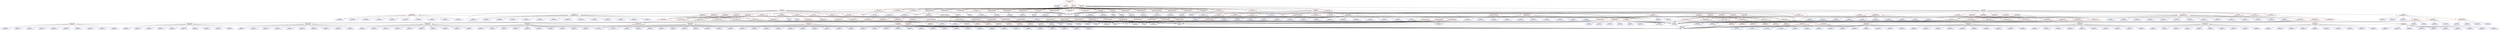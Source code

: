 digraph model_s{
"model_s" [ color=red, label="RooSimultaneousOpt\nmodel_s"];
"CMS_channel" [ color=blue, label="RooCategory\nCMS_channel"];
"pdf_binch1" [ color=red, label="RooProdPdf\npdf_binch1"];
"pdf_binch1_nuis" [ color=red, label="RooAddPdf\npdf_binch1_nuis"];
"shapeSig_ZH_ch1" [ color=red, label="RooDoubleCB\nshapeSig_ZH_ch1"];
"CMS_zz4l_mean_sig_NoConv_1_8" [ color=red, label="RooFormulaVar\nCMS_zz4l_mean_sig_NoConv_1_8"];
"CMS_zz4l_mean_sig_1_8_centralValue" [ color=red, label="RooFormulaVar\nCMS_zz4l_mean_sig_1_8_centralValue"];
"CMS_zz4l_mean_m_err_1_8" [ color=blue, label="RooRealVar\nCMS_zz4l_mean_m_err_1_8"];
"MH" [ color=blue, label="RooRealVar\nMH"];
"CMS_zz4l_mean_m_sig" [ color=blue, label="RooRealVar\nCMS_zz4l_mean_m_sig"];
"CMS_zz4l_sigma_sig_1_8_centralValue" [ color=red, label="RooFormulaVar\nCMS_zz4l_sigma_sig_1_8_centralValue"];
"CMS_zz4l_sigma_m_sig" [ color=blue, label="RooRealVar\nCMS_zz4l_sigma_m_sig"];
"CMS_zz4l_alpha_1_centralValue" [ color=red, label="RooFormulaVar\nCMS_zz4l_alpha_1_centralValue"];
"CMS_zz4l_n_1_8_centralValue" [ color=red, label="RooFormulaVar\nCMS_zz4l_n_1_8_centralValue"];
"CMS_zz4l_n_sig_1_8" [ color=blue, label="RooRealVar\nCMS_zz4l_n_sig_1_8"];
"CMS_zz4l_alpha2_1_centralValue" [ color=red, label="RooFormulaVar\nCMS_zz4l_alpha2_1_centralValue"];
"CMS_zz4l_n2_1_8_centralValue" [ color=red, label="RooFormulaVar\nCMS_zz4l_n2_1_8_centralValue"];
"CMS_zz4l_mass" [ color=blue, label="RooRealVar\nCMS_zz4l_mass"];
"shapeSig_qqH_ch1" [ color=red, label="RooDoubleCB\nshapeSig_qqH_ch1"];
"shapeBkg_bkg_zjets_ch1" [ color=red, label="RooLandau\nshapeBkg_bkg_zjets_ch1"];
"mlZjet_1_8" [ color=blue, label="RooRealVar\nmlZjet_1_8"];
"slZjet_1_8" [ color=blue, label="RooRealVar\nslZjet_1_8"];
"shapeSig_WH_ch1" [ color=red, label="RooDoubleCB\nshapeSig_WH_ch1"];
"shapeBkg_bkg_ggzz_ch1" [ color=red, label="RooggZZPdf_v2\nshapeBkg_bkg_ggzz_ch1"];
"CMS_ggzzbkg_a0_1_8" [ color=blue, label="RooRealVar\nCMS_ggzzbkg_a0_1_8"];
"CMS_ggzzbkg_a1_1_8" [ color=blue, label="RooRealVar\nCMS_ggzzbkg_a1_1_8"];
"CMS_ggzzbkg_a2_1_8" [ color=blue, label="RooRealVar\nCMS_ggzzbkg_a2_1_8"];
"CMS_ggzzbkg_a3_1_8" [ color=blue, label="RooRealVar\nCMS_ggzzbkg_a3_1_8"];
"CMS_ggzzbkg_a4_1_8" [ color=blue, label="RooRealVar\nCMS_ggzzbkg_a4_1_8"];
"CMS_ggzzbkg_a5_1_8" [ color=blue, label="RooRealVar\nCMS_ggzzbkg_a5_1_8"];
"CMS_ggzzbkg_a6_1_8" [ color=blue, label="RooRealVar\nCMS_ggzzbkg_a6_1_8"];
"CMS_ggzzbkg_a7_1_8" [ color=blue, label="RooRealVar\nCMS_ggzzbkg_a7_1_8"];
"CMS_ggzzbkg_a8_1_8" [ color=blue, label="RooRealVar\nCMS_ggzzbkg_a8_1_8"];
"CMS_ggzzbkg_a9_1_8" [ color=blue, label="RooRealVar\nCMS_ggzzbkg_a9_1_8"];
"shapeSig_ttH_ch1" [ color=red, label="RooDoubleCB\nshapeSig_ttH_ch1"];
"shapeBkg_bkg_qqzz_ch1" [ color=red, label="RooqqZZPdf_v2\nshapeBkg_bkg_qqzz_ch1"];
"CMS_qqzzbkg_a0_1_8" [ color=blue, label="RooRealVar\nCMS_qqzzbkg_a0_1_8"];
"CMS_qqzzbkg_a1_1_8" [ color=blue, label="RooRealVar\nCMS_qqzzbkg_a1_1_8"];
"CMS_qqzzbkg_a2_1_8" [ color=blue, label="RooRealVar\nCMS_qqzzbkg_a2_1_8"];
"CMS_qqzzbkg_a3_1_8" [ color=blue, label="RooRealVar\nCMS_qqzzbkg_a3_1_8"];
"CMS_qqzzbkg_a4_1_8" [ color=blue, label="RooRealVar\nCMS_qqzzbkg_a4_1_8"];
"CMS_qqzzbkg_a5_1_8" [ color=blue, label="RooRealVar\nCMS_qqzzbkg_a5_1_8"];
"CMS_qqzzbkg_a6_1_8" [ color=blue, label="RooRealVar\nCMS_qqzzbkg_a6_1_8"];
"CMS_qqzzbkg_a7_1_8" [ color=blue, label="RooRealVar\nCMS_qqzzbkg_a7_1_8"];
"CMS_qqzzbkg_a8_1_8" [ color=blue, label="RooRealVar\nCMS_qqzzbkg_a8_1_8"];
"CMS_qqzzbkg_a9_1_8" [ color=blue, label="RooRealVar\nCMS_qqzzbkg_a9_1_8"];
"CMS_qqzzbkg_a10_1_8" [ color=blue, label="RooRealVar\nCMS_qqzzbkg_a10_1_8"];
"CMS_qqzzbkg_a11_1_8" [ color=blue, label="RooRealVar\nCMS_qqzzbkg_a11_1_8"];
"CMS_qqzzbkg_a12_1_8" [ color=blue, label="RooRealVar\nCMS_qqzzbkg_a12_1_8"];
"CMS_qqzzbkg_a13_1_8" [ color=blue, label="RooRealVar\nCMS_qqzzbkg_a13_1_8"];
"shapeSig_ggH_ch1" [ color=red, label="RooDoubleCB\nshapeSig_ggH_ch1"];
"n_exp_final_binch1_proc_ZH" [ color=red, label="RooProduct\nn_exp_final_binch1_proc_ZH"];
"n_exp_binch1_proc_ZH" [ color=red, label="ProcessNormalization\nn_exp_binch1_proc_ZH"];
"BRhiggs_hzz4l" [ color=blue, label="RooRealVar\nBRhiggs_hzz4l"];
"CMS_eff_m" [ color=blue, label="RooRealVar\nCMS_eff_m"];
"QCDscale_VH" [ color=blue, label="RooRealVar\nQCDscale_VH"];
"lumi_8TeV" [ color=blue, label="RooRealVar\nlumi_8TeV"];
"pdf_hzz4l_accept" [ color=blue, label="RooRealVar\npdf_hzz4l_accept"];
"pdf_qqbar" [ color=blue, label="RooRealVar\npdf_qqbar"];
"r" [ color=blue, label="RooRealVar\nr"];
"shapeSig_ZH_ch1__norm" [ color=red, label="RooFormulaVar\nshapeSig_ZH_ch1__norm"];
"hzz4lZHeff_1_8" [ color=red, label="RooFormulaVar\nhzz4lZHeff_1_8"];
"hzz4lZHeff_1_8_a1" [ color=blue, label="RooRealVar\nhzz4lZHeff_1_8_a1"];
"hzz4lZHeff_1_8_a2" [ color=blue, label="RooRealVar\nhzz4lZHeff_1_8_a2"];
"hzz4lZHeff_1_8_a3" [ color=blue, label="RooRealVar\nhzz4lZHeff_1_8_a3"];
"hzz4lZHeff_1_8_a4" [ color=blue, label="RooRealVar\nhzz4lZHeff_1_8_a4"];
"hzz4lZHeff_1_8_b1" [ color=blue, label="RooRealVar\nhzz4lZHeff_1_8_b1"];
"hzz4lZHeff_1_8_b2" [ color=blue, label="RooRealVar\nhzz4lZHeff_1_8_b2"];
"hzz4lZHeff_1_8_b3" [ color=blue, label="RooRealVar\nhzz4lZHeff_1_8_b3"];
"hzz4lZHeff_1_8_g1" [ color=blue, label="RooRealVar\nhzz4lZHeff_1_8_g1"];
"hzz4lZHeff_1_8_g2" [ color=blue, label="RooRealVar\nhzz4lZHeff_1_8_g2"];
"hzz4lZHeff_1_8_g3" [ color=blue, label="RooRealVar\nhzz4lZHeff_1_8_g3"];
"rhfXsBr_ZH_1_8" [ color=red, label="RooHistFunc\nrhfXsBr_ZH_1_8"];
"n_exp_final_binch1_proc_qqH" [ color=red, label="RooProduct\nn_exp_final_binch1_proc_qqH"];
"n_exp_binch1_proc_qqH" [ color=red, label="ProcessNormalization\nn_exp_binch1_proc_qqH"];
"QCDscale_qqH" [ color=blue, label="RooRealVar\nQCDscale_qqH"];
"shapeSig_qqH_ch1__norm" [ color=red, label="RooFormulaVar\nshapeSig_qqH_ch1__norm"];
"hzz4lqqHeff_1_8" [ color=red, label="RooFormulaVar\nhzz4lqqHeff_1_8"];
"hzz4lqqHeff_1_8_a1" [ color=blue, label="RooRealVar\nhzz4lqqHeff_1_8_a1"];
"hzz4lqqHeff_1_8_a2" [ color=blue, label="RooRealVar\nhzz4lqqHeff_1_8_a2"];
"hzz4lqqHeff_1_8_a3" [ color=blue, label="RooRealVar\nhzz4lqqHeff_1_8_a3"];
"hzz4lqqHeff_1_8_a4" [ color=blue, label="RooRealVar\nhzz4lqqHeff_1_8_a4"];
"hzz4lqqHeff_1_8_b1" [ color=blue, label="RooRealVar\nhzz4lqqHeff_1_8_b1"];
"hzz4lqqHeff_1_8_b2" [ color=blue, label="RooRealVar\nhzz4lqqHeff_1_8_b2"];
"hzz4lqqHeff_1_8_b3" [ color=blue, label="RooRealVar\nhzz4lqqHeff_1_8_b3"];
"hzz4lqqHeff_1_8_g1" [ color=blue, label="RooRealVar\nhzz4lqqHeff_1_8_g1"];
"hzz4lqqHeff_1_8_g2" [ color=blue, label="RooRealVar\nhzz4lqqHeff_1_8_g2"];
"hzz4lqqHeff_1_8_g3" [ color=blue, label="RooRealVar\nhzz4lqqHeff_1_8_g3"];
"rhfXsBr_VBF_1_8" [ color=red, label="RooHistFunc\nrhfXsBr_VBF_1_8"];
"n_exp_binch1_proc_bkg_zjets" [ color=red, label="ProcessNormalization\nn_exp_binch1_proc_bkg_zjets"];
"CMS_hzz4mu_Zjets" [ color=blue, label="RooRealVar\nCMS_hzz4mu_Zjets"];
"n_exp_final_binch1_proc_WH" [ color=red, label="RooProduct\nn_exp_final_binch1_proc_WH"];
"n_exp_binch1_proc_WH" [ color=red, label="ProcessNormalization\nn_exp_binch1_proc_WH"];
"shapeSig_WH_ch1__norm" [ color=red, label="RooFormulaVar\nshapeSig_WH_ch1__norm"];
"hzz4lWHeff_1_8" [ color=red, label="RooFormulaVar\nhzz4lWHeff_1_8"];
"hzz4lWHeff_1_8_a1" [ color=blue, label="RooRealVar\nhzz4lWHeff_1_8_a1"];
"hzz4lWHeff_1_8_a2" [ color=blue, label="RooRealVar\nhzz4lWHeff_1_8_a2"];
"hzz4lWHeff_1_8_a3" [ color=blue, label="RooRealVar\nhzz4lWHeff_1_8_a3"];
"hzz4lWHeff_1_8_a4" [ color=blue, label="RooRealVar\nhzz4lWHeff_1_8_a4"];
"hzz4lWHeff_1_8_b1" [ color=blue, label="RooRealVar\nhzz4lWHeff_1_8_b1"];
"hzz4lWHeff_1_8_b2" [ color=blue, label="RooRealVar\nhzz4lWHeff_1_8_b2"];
"hzz4lWHeff_1_8_b3" [ color=blue, label="RooRealVar\nhzz4lWHeff_1_8_b3"];
"hzz4lWHeff_1_8_g1" [ color=blue, label="RooRealVar\nhzz4lWHeff_1_8_g1"];
"hzz4lWHeff_1_8_g2" [ color=blue, label="RooRealVar\nhzz4lWHeff_1_8_g2"];
"hzz4lWHeff_1_8_g3" [ color=blue, label="RooRealVar\nhzz4lWHeff_1_8_g3"];
"rhfXsBr_WH_1_8" [ color=red, label="RooHistFunc\nrhfXsBr_WH_1_8"];
"n_exp_binch1_proc_bkg_ggzz" [ color=red, label="ProcessNormalization\nn_exp_binch1_proc_bkg_ggzz"];
"QCDscale_ggVV" [ color=blue, label="RooRealVar\nQCDscale_ggVV"];
"pdf_gg" [ color=blue, label="RooRealVar\npdf_gg"];
"n_exp_final_binch1_proc_ttH" [ color=red, label="RooProduct\nn_exp_final_binch1_proc_ttH"];
"n_exp_binch1_proc_ttH" [ color=red, label="ProcessNormalization\nn_exp_binch1_proc_ttH"];
"QCDscale_ttH" [ color=blue, label="RooRealVar\nQCDscale_ttH"];
"shapeSig_ttH_ch1__norm" [ color=red, label="RooFormulaVar\nshapeSig_ttH_ch1__norm"];
"hzz4lttHeff_1_8" [ color=red, label="RooFormulaVar\nhzz4lttHeff_1_8"];
"hzz4lttHeff_1_8_a1" [ color=blue, label="RooRealVar\nhzz4lttHeff_1_8_a1"];
"hzz4lttHeff_1_8_a2" [ color=blue, label="RooRealVar\nhzz4lttHeff_1_8_a2"];
"hzz4lttHeff_1_8_a3" [ color=blue, label="RooRealVar\nhzz4lttHeff_1_8_a3"];
"hzz4lttHeff_1_8_a4" [ color=blue, label="RooRealVar\nhzz4lttHeff_1_8_a4"];
"hzz4lttHeff_1_8_b1" [ color=blue, label="RooRealVar\nhzz4lttHeff_1_8_b1"];
"hzz4lttHeff_1_8_b2" [ color=blue, label="RooRealVar\nhzz4lttHeff_1_8_b2"];
"hzz4lttHeff_1_8_b3" [ color=blue, label="RooRealVar\nhzz4lttHeff_1_8_b3"];
"hzz4lttHeff_1_8_g1" [ color=blue, label="RooRealVar\nhzz4lttHeff_1_8_g1"];
"hzz4lttHeff_1_8_g2" [ color=blue, label="RooRealVar\nhzz4lttHeff_1_8_g2"];
"hzz4lttHeff_1_8_g3" [ color=blue, label="RooRealVar\nhzz4lttHeff_1_8_g3"];
"rhfXsBr_ttH_1_8" [ color=red, label="RooHistFunc\nrhfXsBr_ttH_1_8"];
"n_exp_binch1_proc_bkg_qqzz" [ color=red, label="ProcessNormalization\nn_exp_binch1_proc_bkg_qqzz"];
"QCDscale_VV" [ color=blue, label="RooRealVar\nQCDscale_VV"];
"n_exp_final_binch1_proc_ggH" [ color=red, label="RooProduct\nn_exp_final_binch1_proc_ggH"];
"n_exp_binch1_proc_ggH" [ color=red, label="ProcessNormalization\nn_exp_binch1_proc_ggH"];
"QCDscale_ggH" [ color=blue, label="RooRealVar\nQCDscale_ggH"];
"shapeSig_ggH_ch1__norm" [ color=red, label="RooFormulaVar\nshapeSig_ggH_ch1__norm"];
"hzz4lggHeff_1_8" [ color=red, label="RooFormulaVar\nhzz4lggHeff_1_8"];
"hzz4lggHeff_1_8_a1" [ color=blue, label="RooRealVar\nhzz4lggHeff_1_8_a1"];
"hzz4lggHeff_1_8_a2" [ color=blue, label="RooRealVar\nhzz4lggHeff_1_8_a2"];
"hzz4lggHeff_1_8_a3" [ color=blue, label="RooRealVar\nhzz4lggHeff_1_8_a3"];
"hzz4lggHeff_1_8_a4" [ color=blue, label="RooRealVar\nhzz4lggHeff_1_8_a4"];
"hzz4lggHeff_1_8_b1" [ color=blue, label="RooRealVar\nhzz4lggHeff_1_8_b1"];
"hzz4lggHeff_1_8_b2" [ color=blue, label="RooRealVar\nhzz4lggHeff_1_8_b2"];
"hzz4lggHeff_1_8_b3" [ color=blue, label="RooRealVar\nhzz4lggHeff_1_8_b3"];
"hzz4lggHeff_1_8_g1" [ color=blue, label="RooRealVar\nhzz4lggHeff_1_8_g1"];
"hzz4lggHeff_1_8_g2" [ color=blue, label="RooRealVar\nhzz4lggHeff_1_8_g2"];
"hzz4lggHeff_1_8_g3" [ color=blue, label="RooRealVar\nhzz4lggHeff_1_8_g3"];
"rhfXsBr_ggH_1_8" [ color=red, label="RooHistFunc\nrhfXsBr_ggH_1_8"];
"BRhiggs_hzz4l_Pdf" [ color=red, label="SimpleGaussianConstraint\nBRhiggs_hzz4l_Pdf"];
"1" [ color=red, label="RooConstVar\n1"];
"BRhiggs_hzz4l_In" [ color=blue, label="RooRealVar\nBRhiggs_hzz4l_In"];
"CMS_eff_e_Pdf" [ color=red, label="SimpleGaussianConstraint\nCMS_eff_e_Pdf"];
"CMS_eff_e" [ color=blue, label="RooRealVar\nCMS_eff_e"];
"CMS_eff_e_In" [ color=blue, label="RooRealVar\nCMS_eff_e_In"];
"CMS_eff_m_Pdf" [ color=red, label="SimpleGaussianConstraint\nCMS_eff_m_Pdf"];
"CMS_eff_m_In" [ color=blue, label="RooRealVar\nCMS_eff_m_In"];
"CMS_hzz2e2mu_Zjets_Pdf" [ color=red, label="SimpleGaussianConstraint\nCMS_hzz2e2mu_Zjets_Pdf"];
"CMS_hzz2e2mu_Zjets" [ color=blue, label="RooRealVar\nCMS_hzz2e2mu_Zjets"];
"CMS_hzz2e2mu_Zjets_In" [ color=blue, label="RooRealVar\nCMS_hzz2e2mu_Zjets_In"];
"CMS_hzz4e_Zjets_Pdf" [ color=red, label="SimpleGaussianConstraint\nCMS_hzz4e_Zjets_Pdf"];
"CMS_hzz4e_Zjets" [ color=blue, label="RooRealVar\nCMS_hzz4e_Zjets"];
"CMS_hzz4e_Zjets_In" [ color=blue, label="RooRealVar\nCMS_hzz4e_Zjets_In"];
"CMS_hzz4mu_Zjets_Pdf" [ color=red, label="SimpleGaussianConstraint\nCMS_hzz4mu_Zjets_Pdf"];
"CMS_hzz4mu_Zjets_In" [ color=blue, label="RooRealVar\nCMS_hzz4mu_Zjets_In"];
"QCDscale_VH_Pdf" [ color=red, label="SimpleGaussianConstraint\nQCDscale_VH_Pdf"];
"QCDscale_VH_In" [ color=blue, label="RooRealVar\nQCDscale_VH_In"];
"QCDscale_VV_Pdf" [ color=red, label="SimpleGaussianConstraint\nQCDscale_VV_Pdf"];
"QCDscale_VV_In" [ color=blue, label="RooRealVar\nQCDscale_VV_In"];
"QCDscale_ggH_Pdf" [ color=red, label="SimpleGaussianConstraint\nQCDscale_ggH_Pdf"];
"QCDscale_ggH_In" [ color=blue, label="RooRealVar\nQCDscale_ggH_In"];
"QCDscale_ggVV_Pdf" [ color=red, label="SimpleGaussianConstraint\nQCDscale_ggVV_Pdf"];
"QCDscale_ggVV_In" [ color=blue, label="RooRealVar\nQCDscale_ggVV_In"];
"QCDscale_qqH_Pdf" [ color=red, label="SimpleGaussianConstraint\nQCDscale_qqH_Pdf"];
"QCDscale_qqH_In" [ color=blue, label="RooRealVar\nQCDscale_qqH_In"];
"QCDscale_ttH_Pdf" [ color=red, label="SimpleGaussianConstraint\nQCDscale_ttH_Pdf"];
"QCDscale_ttH_In" [ color=blue, label="RooRealVar\nQCDscale_ttH_In"];
"lumi_8TeV_Pdf" [ color=red, label="SimpleGaussianConstraint\nlumi_8TeV_Pdf"];
"lumi_8TeV_In" [ color=blue, label="RooRealVar\nlumi_8TeV_In"];
"pdf_gg_Pdf" [ color=red, label="SimpleGaussianConstraint\npdf_gg_Pdf"];
"pdf_gg_In" [ color=blue, label="RooRealVar\npdf_gg_In"];
"pdf_hzz4l_accept_Pdf" [ color=red, label="SimpleGaussianConstraint\npdf_hzz4l_accept_Pdf"];
"pdf_hzz4l_accept_In" [ color=blue, label="RooRealVar\npdf_hzz4l_accept_In"];
"pdf_qqbar_Pdf" [ color=red, label="SimpleGaussianConstraint\npdf_qqbar_Pdf"];
"pdf_qqbar_In" [ color=blue, label="RooRealVar\npdf_qqbar_In"];
"CMS_zz4l_n_sig_1_8_Pdf" [ color=red, label="RooGaussian\nCMS_zz4l_n_sig_1_8_Pdf"];
"0.01" [ color=red, label="RooConstVar\n0.01"];
"CMS_zz4l_n_sig_1_8_In" [ color=blue, label="RooRealVar\nCMS_zz4l_n_sig_1_8_In"];
"CMS_zz4l_n_sig_3_8_Pdf" [ color=red, label="RooGaussian\nCMS_zz4l_n_sig_3_8_Pdf"];
"0.05" [ color=red, label="RooConstVar\n0.05"];
"CMS_zz4l_n_sig_3_8" [ color=blue, label="RooRealVar\nCMS_zz4l_n_sig_3_8"];
"CMS_zz4l_n_sig_3_8_In" [ color=blue, label="RooRealVar\nCMS_zz4l_n_sig_3_8_In"];
"CMS_zz4l_mean_m_sig_Pdf" [ color=red, label="RooGaussian\nCMS_zz4l_mean_m_sig_Pdf"];
"CMS_zz4l_mean_m_sig_In" [ color=blue, label="RooRealVar\nCMS_zz4l_mean_m_sig_In"];
"CMS_zz4l_bkgMELA_Pdf" [ color=red, label="RooGaussian\nCMS_zz4l_bkgMELA_Pdf"];
"CMS_zz4l_bkgMELA" [ color=blue, label="RooRealVar\nCMS_zz4l_bkgMELA"];
"CMS_zz4l_bkgMELA_In" [ color=blue, label="RooRealVar\nCMS_zz4l_bkgMELA_In"];
"CMS_zz4l_mean_e_sig_Pdf" [ color=red, label="RooGaussian\nCMS_zz4l_mean_e_sig_Pdf"];
"CMS_zz4l_mean_e_sig" [ color=blue, label="RooRealVar\nCMS_zz4l_mean_e_sig"];
"CMS_zz4l_mean_e_sig_In" [ color=blue, label="RooRealVar\nCMS_zz4l_mean_e_sig_In"];
"CMS_zz4l_sigma_m_sig_Pdf" [ color=red, label="RooGaussian\nCMS_zz4l_sigma_m_sig_Pdf"];
"0.2" [ color=red, label="RooConstVar\n0.2"];
"CMS_zz4l_sigma_m_sig_In" [ color=blue, label="RooRealVar\nCMS_zz4l_sigma_m_sig_In"];
"CMS_zz4l_sigma_e_sig_Pdf" [ color=red, label="RooGaussian\nCMS_zz4l_sigma_e_sig_Pdf"];
"CMS_zz4l_sigma_e_sig" [ color=blue, label="RooRealVar\nCMS_zz4l_sigma_e_sig"];
"CMS_zz4l_sigma_e_sig_In" [ color=blue, label="RooRealVar\nCMS_zz4l_sigma_e_sig_In"];
"interf_ggH_Pdf" [ color=red, label="RooGaussian\ninterf_ggH_Pdf"];
"interf_ggH" [ color=blue, label="RooRealVar\ninterf_ggH"];
"interf_ggH_In" [ color=blue, label="RooRealVar\ninterf_ggH_In"];
"CMS_zz4l_n_sig_2_8_Pdf" [ color=red, label="RooGaussian\nCMS_zz4l_n_sig_2_8_Pdf"];
"CMS_zz4l_n_sig_2_8" [ color=blue, label="RooRealVar\nCMS_zz4l_n_sig_2_8"];
"CMS_zz4l_n_sig_2_8_In" [ color=blue, label="RooRealVar\nCMS_zz4l_n_sig_2_8_In"];
"pdf_binch2" [ color=red, label="RooProdPdf\npdf_binch2"];
"pdf_binch2_nuis" [ color=red, label="RooAddPdf\npdf_binch2_nuis"];
"shapeSig_ZH_ch2" [ color=red, label="RooDoubleCB\nshapeSig_ZH_ch2"];
"CMS_zz4l_mean_sig_NoConv_2_8" [ color=red, label="RooFormulaVar\nCMS_zz4l_mean_sig_NoConv_2_8"];
"CMS_zz4l_mean_sig_2_8_centralValue" [ color=red, label="RooFormulaVar\nCMS_zz4l_mean_sig_2_8_centralValue"];
"CMS_zz4l_mean_e_err_2_8" [ color=blue, label="RooRealVar\nCMS_zz4l_mean_e_err_2_8"];
"CMS_zz4l_sigma_sig_2_8_centralValue" [ color=red, label="RooFormulaVar\nCMS_zz4l_sigma_sig_2_8_centralValue"];
"CMS_zz4l_alpha_2_centralValue" [ color=red, label="RooFormulaVar\nCMS_zz4l_alpha_2_centralValue"];
"CMS_zz4l_n_2_8_centralValue" [ color=red, label="RooFormulaVar\nCMS_zz4l_n_2_8_centralValue"];
"CMS_zz4l_alpha2_2_centralValue" [ color=red, label="RooFormulaVar\nCMS_zz4l_alpha2_2_centralValue"];
"CMS_zz4l_n2_2_8_centralValue" [ color=red, label="RooFormulaVar\nCMS_zz4l_n2_2_8_centralValue"];
"shapeSig_qqH_ch2" [ color=red, label="RooDoubleCB\nshapeSig_qqH_ch2"];
"shapeBkg_bkg_zjets_ch2" [ color=red, label="RooAddPdf\nshapeBkg_bkg_zjets_ch2"];
"bkg_zjetsTmp_2p2f" [ color=red, label="RooGenericPdf\nbkg_zjetsTmp_2p2f"];
"mlZjet_2p2f_2_8" [ color=blue, label="RooRealVar\nmlZjet_2p2f_2_8"];
"slZjet_2p2f_2_8" [ color=blue, label="RooRealVar\nslZjet_2p2f_2_8"];
"p0Zjet_2p2f_2_8" [ color=blue, label="RooRealVar\np0Zjet_2p2f_2_8"];
"p1Zjet_2p2f_2_8" [ color=blue, label="RooRealVar\np1Zjet_2p2f_2_8"];
"nlZjet_2p2f_2_8" [ color=blue, label="RooRealVar\nnlZjet_2p2f_2_8"];
"bkg_zjetsTmp_3p1f" [ color=red, label="RooLandau\nbkg_zjetsTmp_3p1f"];
"mlZjet_3p1f_2_8" [ color=blue, label="RooRealVar\nmlZjet_3p1f_2_8"];
"slZjet_3p1f_2_8" [ color=blue, label="RooRealVar\nslZjet_3p1f_2_8"];
"nlZjet_3p1f_2_8" [ color=blue, label="RooRealVar\nnlZjet_3p1f_2_8"];
"shapeSig_WH_ch2" [ color=red, label="RooDoubleCB\nshapeSig_WH_ch2"];
"shapeBkg_bkg_ggzz_ch2" [ color=red, label="RooggZZPdf_v2\nshapeBkg_bkg_ggzz_ch2"];
"CMS_ggzzbkg_a0_2_8" [ color=blue, label="RooRealVar\nCMS_ggzzbkg_a0_2_8"];
"CMS_ggzzbkg_a1_2_8" [ color=blue, label="RooRealVar\nCMS_ggzzbkg_a1_2_8"];
"CMS_ggzzbkg_a2_2_8" [ color=blue, label="RooRealVar\nCMS_ggzzbkg_a2_2_8"];
"CMS_ggzzbkg_a3_2_8" [ color=blue, label="RooRealVar\nCMS_ggzzbkg_a3_2_8"];
"CMS_ggzzbkg_a4_2_8" [ color=blue, label="RooRealVar\nCMS_ggzzbkg_a4_2_8"];
"CMS_ggzzbkg_a5_2_8" [ color=blue, label="RooRealVar\nCMS_ggzzbkg_a5_2_8"];
"CMS_ggzzbkg_a6_2_8" [ color=blue, label="RooRealVar\nCMS_ggzzbkg_a6_2_8"];
"CMS_ggzzbkg_a7_2_8" [ color=blue, label="RooRealVar\nCMS_ggzzbkg_a7_2_8"];
"CMS_ggzzbkg_a8_2_8" [ color=blue, label="RooRealVar\nCMS_ggzzbkg_a8_2_8"];
"CMS_ggzzbkg_a9_2_8" [ color=blue, label="RooRealVar\nCMS_ggzzbkg_a9_2_8"];
"shapeSig_ttH_ch2" [ color=red, label="RooDoubleCB\nshapeSig_ttH_ch2"];
"shapeBkg_bkg_qqzz_ch2" [ color=red, label="RooqqZZPdf_v2\nshapeBkg_bkg_qqzz_ch2"];
"CMS_qqzzbkg_a0_2_8" [ color=blue, label="RooRealVar\nCMS_qqzzbkg_a0_2_8"];
"CMS_qqzzbkg_a1_2_8" [ color=blue, label="RooRealVar\nCMS_qqzzbkg_a1_2_8"];
"CMS_qqzzbkg_a2_2_8" [ color=blue, label="RooRealVar\nCMS_qqzzbkg_a2_2_8"];
"CMS_qqzzbkg_a3_2_8" [ color=blue, label="RooRealVar\nCMS_qqzzbkg_a3_2_8"];
"CMS_qqzzbkg_a4_2_8" [ color=blue, label="RooRealVar\nCMS_qqzzbkg_a4_2_8"];
"CMS_qqzzbkg_a5_2_8" [ color=blue, label="RooRealVar\nCMS_qqzzbkg_a5_2_8"];
"CMS_qqzzbkg_a6_2_8" [ color=blue, label="RooRealVar\nCMS_qqzzbkg_a6_2_8"];
"CMS_qqzzbkg_a7_2_8" [ color=blue, label="RooRealVar\nCMS_qqzzbkg_a7_2_8"];
"CMS_qqzzbkg_a8_2_8" [ color=blue, label="RooRealVar\nCMS_qqzzbkg_a8_2_8"];
"CMS_qqzzbkg_a9_2_8" [ color=blue, label="RooRealVar\nCMS_qqzzbkg_a9_2_8"];
"CMS_qqzzbkg_a10_2_8" [ color=blue, label="RooRealVar\nCMS_qqzzbkg_a10_2_8"];
"CMS_qqzzbkg_a11_2_8" [ color=blue, label="RooRealVar\nCMS_qqzzbkg_a11_2_8"];
"CMS_qqzzbkg_a12_2_8" [ color=blue, label="RooRealVar\nCMS_qqzzbkg_a12_2_8"];
"CMS_qqzzbkg_a13_2_8" [ color=blue, label="RooRealVar\nCMS_qqzzbkg_a13_2_8"];
"shapeSig_ggH_ch2" [ color=red, label="RooDoubleCB\nshapeSig_ggH_ch2"];
"n_exp_final_binch2_proc_ZH" [ color=red, label="RooProduct\nn_exp_final_binch2_proc_ZH"];
"n_exp_binch2_proc_ZH" [ color=red, label="ProcessNormalization\nn_exp_binch2_proc_ZH"];
"shapeSig_ZH_ch2__norm" [ color=red, label="RooFormulaVar\nshapeSig_ZH_ch2__norm"];
"hzz4lZHeff_2_8" [ color=red, label="RooFormulaVar\nhzz4lZHeff_2_8"];
"hzz4lZHeff_2_8_a1" [ color=blue, label="RooRealVar\nhzz4lZHeff_2_8_a1"];
"hzz4lZHeff_2_8_a2" [ color=blue, label="RooRealVar\nhzz4lZHeff_2_8_a2"];
"hzz4lZHeff_2_8_a3" [ color=blue, label="RooRealVar\nhzz4lZHeff_2_8_a3"];
"hzz4lZHeff_2_8_a4" [ color=blue, label="RooRealVar\nhzz4lZHeff_2_8_a4"];
"hzz4lZHeff_2_8_b1" [ color=blue, label="RooRealVar\nhzz4lZHeff_2_8_b1"];
"hzz4lZHeff_2_8_b2" [ color=blue, label="RooRealVar\nhzz4lZHeff_2_8_b2"];
"hzz4lZHeff_2_8_b3" [ color=blue, label="RooRealVar\nhzz4lZHeff_2_8_b3"];
"hzz4lZHeff_2_8_g1" [ color=blue, label="RooRealVar\nhzz4lZHeff_2_8_g1"];
"hzz4lZHeff_2_8_g2" [ color=blue, label="RooRealVar\nhzz4lZHeff_2_8_g2"];
"hzz4lZHeff_2_8_g3" [ color=blue, label="RooRealVar\nhzz4lZHeff_2_8_g3"];
"rhfXsBr_ZH_2_8" [ color=red, label="RooHistFunc\nrhfXsBr_ZH_2_8"];
"n_exp_final_binch2_proc_qqH" [ color=red, label="RooProduct\nn_exp_final_binch2_proc_qqH"];
"n_exp_binch2_proc_qqH" [ color=red, label="ProcessNormalization\nn_exp_binch2_proc_qqH"];
"shapeSig_qqH_ch2__norm" [ color=red, label="RooFormulaVar\nshapeSig_qqH_ch2__norm"];
"hzz4lqqHeff_2_8" [ color=red, label="RooFormulaVar\nhzz4lqqHeff_2_8"];
"hzz4lqqHeff_2_8_a1" [ color=blue, label="RooRealVar\nhzz4lqqHeff_2_8_a1"];
"hzz4lqqHeff_2_8_a2" [ color=blue, label="RooRealVar\nhzz4lqqHeff_2_8_a2"];
"hzz4lqqHeff_2_8_a3" [ color=blue, label="RooRealVar\nhzz4lqqHeff_2_8_a3"];
"hzz4lqqHeff_2_8_a4" [ color=blue, label="RooRealVar\nhzz4lqqHeff_2_8_a4"];
"hzz4lqqHeff_2_8_b1" [ color=blue, label="RooRealVar\nhzz4lqqHeff_2_8_b1"];
"hzz4lqqHeff_2_8_b2" [ color=blue, label="RooRealVar\nhzz4lqqHeff_2_8_b2"];
"hzz4lqqHeff_2_8_b3" [ color=blue, label="RooRealVar\nhzz4lqqHeff_2_8_b3"];
"hzz4lqqHeff_2_8_g1" [ color=blue, label="RooRealVar\nhzz4lqqHeff_2_8_g1"];
"hzz4lqqHeff_2_8_g2" [ color=blue, label="RooRealVar\nhzz4lqqHeff_2_8_g2"];
"hzz4lqqHeff_2_8_g3" [ color=blue, label="RooRealVar\nhzz4lqqHeff_2_8_g3"];
"rhfXsBr_VBF_2_8" [ color=red, label="RooHistFunc\nrhfXsBr_VBF_2_8"];
"n_exp_binch2_proc_bkg_zjets" [ color=red, label="ProcessNormalization\nn_exp_binch2_proc_bkg_zjets"];
"n_exp_final_binch2_proc_WH" [ color=red, label="RooProduct\nn_exp_final_binch2_proc_WH"];
"n_exp_binch2_proc_WH" [ color=red, label="ProcessNormalization\nn_exp_binch2_proc_WH"];
"shapeSig_WH_ch2__norm" [ color=red, label="RooFormulaVar\nshapeSig_WH_ch2__norm"];
"hzz4lWHeff_2_8" [ color=red, label="RooFormulaVar\nhzz4lWHeff_2_8"];
"hzz4lWHeff_2_8_a1" [ color=blue, label="RooRealVar\nhzz4lWHeff_2_8_a1"];
"hzz4lWHeff_2_8_a2" [ color=blue, label="RooRealVar\nhzz4lWHeff_2_8_a2"];
"hzz4lWHeff_2_8_a3" [ color=blue, label="RooRealVar\nhzz4lWHeff_2_8_a3"];
"hzz4lWHeff_2_8_a4" [ color=blue, label="RooRealVar\nhzz4lWHeff_2_8_a4"];
"hzz4lWHeff_2_8_b1" [ color=blue, label="RooRealVar\nhzz4lWHeff_2_8_b1"];
"hzz4lWHeff_2_8_b2" [ color=blue, label="RooRealVar\nhzz4lWHeff_2_8_b2"];
"hzz4lWHeff_2_8_b3" [ color=blue, label="RooRealVar\nhzz4lWHeff_2_8_b3"];
"hzz4lWHeff_2_8_g1" [ color=blue, label="RooRealVar\nhzz4lWHeff_2_8_g1"];
"hzz4lWHeff_2_8_g2" [ color=blue, label="RooRealVar\nhzz4lWHeff_2_8_g2"];
"hzz4lWHeff_2_8_g3" [ color=blue, label="RooRealVar\nhzz4lWHeff_2_8_g3"];
"rhfXsBr_WH_2_8" [ color=red, label="RooHistFunc\nrhfXsBr_WH_2_8"];
"n_exp_binch2_proc_bkg_ggzz" [ color=red, label="ProcessNormalization\nn_exp_binch2_proc_bkg_ggzz"];
"n_exp_final_binch2_proc_ttH" [ color=red, label="RooProduct\nn_exp_final_binch2_proc_ttH"];
"n_exp_binch2_proc_ttH" [ color=red, label="ProcessNormalization\nn_exp_binch2_proc_ttH"];
"shapeSig_ttH_ch2__norm" [ color=red, label="RooFormulaVar\nshapeSig_ttH_ch2__norm"];
"hzz4lttHeff_2_8" [ color=red, label="RooFormulaVar\nhzz4lttHeff_2_8"];
"hzz4lttHeff_2_8_a1" [ color=blue, label="RooRealVar\nhzz4lttHeff_2_8_a1"];
"hzz4lttHeff_2_8_a2" [ color=blue, label="RooRealVar\nhzz4lttHeff_2_8_a2"];
"hzz4lttHeff_2_8_a3" [ color=blue, label="RooRealVar\nhzz4lttHeff_2_8_a3"];
"hzz4lttHeff_2_8_a4" [ color=blue, label="RooRealVar\nhzz4lttHeff_2_8_a4"];
"hzz4lttHeff_2_8_b1" [ color=blue, label="RooRealVar\nhzz4lttHeff_2_8_b1"];
"hzz4lttHeff_2_8_b2" [ color=blue, label="RooRealVar\nhzz4lttHeff_2_8_b2"];
"hzz4lttHeff_2_8_b3" [ color=blue, label="RooRealVar\nhzz4lttHeff_2_8_b3"];
"hzz4lttHeff_2_8_g1" [ color=blue, label="RooRealVar\nhzz4lttHeff_2_8_g1"];
"hzz4lttHeff_2_8_g2" [ color=blue, label="RooRealVar\nhzz4lttHeff_2_8_g2"];
"hzz4lttHeff_2_8_g3" [ color=blue, label="RooRealVar\nhzz4lttHeff_2_8_g3"];
"rhfXsBr_ttH_2_8" [ color=red, label="RooHistFunc\nrhfXsBr_ttH_2_8"];
"n_exp_binch2_proc_bkg_qqzz" [ color=red, label="ProcessNormalization\nn_exp_binch2_proc_bkg_qqzz"];
"n_exp_final_binch2_proc_ggH" [ color=red, label="RooProduct\nn_exp_final_binch2_proc_ggH"];
"n_exp_binch2_proc_ggH" [ color=red, label="ProcessNormalization\nn_exp_binch2_proc_ggH"];
"shapeSig_ggH_ch2__norm" [ color=red, label="RooFormulaVar\nshapeSig_ggH_ch2__norm"];
"hzz4lggHeff_2_8" [ color=red, label="RooFormulaVar\nhzz4lggHeff_2_8"];
"hzz4lggHeff_2_8_a1" [ color=blue, label="RooRealVar\nhzz4lggHeff_2_8_a1"];
"hzz4lggHeff_2_8_a2" [ color=blue, label="RooRealVar\nhzz4lggHeff_2_8_a2"];
"hzz4lggHeff_2_8_a3" [ color=blue, label="RooRealVar\nhzz4lggHeff_2_8_a3"];
"hzz4lggHeff_2_8_a4" [ color=blue, label="RooRealVar\nhzz4lggHeff_2_8_a4"];
"hzz4lggHeff_2_8_b1" [ color=blue, label="RooRealVar\nhzz4lggHeff_2_8_b1"];
"hzz4lggHeff_2_8_b2" [ color=blue, label="RooRealVar\nhzz4lggHeff_2_8_b2"];
"hzz4lggHeff_2_8_b3" [ color=blue, label="RooRealVar\nhzz4lggHeff_2_8_b3"];
"hzz4lggHeff_2_8_g1" [ color=blue, label="RooRealVar\nhzz4lggHeff_2_8_g1"];
"hzz4lggHeff_2_8_g2" [ color=blue, label="RooRealVar\nhzz4lggHeff_2_8_g2"];
"hzz4lggHeff_2_8_g3" [ color=blue, label="RooRealVar\nhzz4lggHeff_2_8_g3"];
"rhfXsBr_ggH_2_8" [ color=red, label="RooHistFunc\nrhfXsBr_ggH_2_8"];
"pdf_binch3" [ color=red, label="RooProdPdf\npdf_binch3"];
"pdf_binch3_nuis" [ color=red, label="RooAddPdf\npdf_binch3_nuis"];
"shapeSig_ZH_ch3" [ color=red, label="RooDoubleCB\nshapeSig_ZH_ch3"];
"CMS_zz4l_mean_sig_NoConv_3_8" [ color=red, label="RooFormulaVar\nCMS_zz4l_mean_sig_NoConv_3_8"];
"CMS_zz4l_mean_sig_3_8_centralValue" [ color=red, label="RooFormulaVar\nCMS_zz4l_mean_sig_3_8_centralValue"];
"CMS_zz4l_mean_m_err_3_8" [ color=blue, label="RooRealVar\nCMS_zz4l_mean_m_err_3_8"];
"CMS_zz4l_mean_e_err_3_8" [ color=blue, label="RooRealVar\nCMS_zz4l_mean_e_err_3_8"];
"CMS_zz4l_sigma_sig_3_8_centralValue" [ color=red, label="RooFormulaVar\nCMS_zz4l_sigma_sig_3_8_centralValue"];
"CMS_zz4l_alpha_3_centralValue" [ color=red, label="RooFormulaVar\nCMS_zz4l_alpha_3_centralValue"];
"CMS_zz4l_n_3_8_centralValue" [ color=red, label="RooFormulaVar\nCMS_zz4l_n_3_8_centralValue"];
"CMS_zz4l_alpha2_3_centralValue" [ color=red, label="RooFormulaVar\nCMS_zz4l_alpha2_3_centralValue"];
"CMS_zz4l_n2_3_8_centralValue" [ color=red, label="RooFormulaVar\nCMS_zz4l_n2_3_8_centralValue"];
"shapeSig_qqH_ch3" [ color=red, label="RooDoubleCB\nshapeSig_qqH_ch3"];
"shapeBkg_bkg_zjets_ch3" [ color=red, label="RooAddPdf\nshapeBkg_bkg_zjets_ch3"];
"bkg_zjetsTmp_2p2f_ch3" [ color=red, label="RooGenericPdf\nbkg_zjetsTmp_2p2f_ch3"];
"mlZjet_2p2f_3_8" [ color=blue, label="RooRealVar\nmlZjet_2p2f_3_8"];
"slZjet_2p2f_3_8" [ color=blue, label="RooRealVar\nslZjet_2p2f_3_8"];
"p0Zjet_2p2f_3_8" [ color=blue, label="RooRealVar\np0Zjet_2p2f_3_8"];
"p1Zjet_2p2f_3_8" [ color=blue, label="RooRealVar\np1Zjet_2p2f_3_8"];
"nlZjet_2p2f_3_8" [ color=blue, label="RooRealVar\nnlZjet_2p2f_3_8"];
"bkg_zjetsTmp_3p1f_ch3" [ color=red, label="RooLandau\nbkg_zjetsTmp_3p1f_ch3"];
"mlZjet_3p1f_3_8" [ color=blue, label="RooRealVar\nmlZjet_3p1f_3_8"];
"slZjet_3p1f_3_8" [ color=blue, label="RooRealVar\nslZjet_3p1f_3_8"];
"nlZjet_3p1f_3_8" [ color=blue, label="RooRealVar\nnlZjet_3p1f_3_8"];
"bkg_zjetsTmp_2p2f_2" [ color=red, label="RooLandau\nbkg_zjetsTmp_2p2f_2"];
"mlZjet_2p2f_2_3_8" [ color=blue, label="RooRealVar\nmlZjet_2p2f_2_3_8"];
"slZjet_2p2f_2_3_8" [ color=blue, label="RooRealVar\nslZjet_2p2f_2_3_8"];
"nlZjet_2p2f_2_3_8" [ color=blue, label="RooRealVar\nnlZjet_2p2f_2_3_8"];
"shapeSig_WH_ch3" [ color=red, label="RooDoubleCB\nshapeSig_WH_ch3"];
"shapeBkg_bkg_ggzz_ch3" [ color=red, label="RooggZZPdf_v2\nshapeBkg_bkg_ggzz_ch3"];
"CMS_ggzzbkg_a0_3_8" [ color=blue, label="RooRealVar\nCMS_ggzzbkg_a0_3_8"];
"CMS_ggzzbkg_a1_3_8" [ color=blue, label="RooRealVar\nCMS_ggzzbkg_a1_3_8"];
"CMS_ggzzbkg_a2_3_8" [ color=blue, label="RooRealVar\nCMS_ggzzbkg_a2_3_8"];
"CMS_ggzzbkg_a3_3_8" [ color=blue, label="RooRealVar\nCMS_ggzzbkg_a3_3_8"];
"CMS_ggzzbkg_a4_3_8" [ color=blue, label="RooRealVar\nCMS_ggzzbkg_a4_3_8"];
"CMS_ggzzbkg_a5_3_8" [ color=blue, label="RooRealVar\nCMS_ggzzbkg_a5_3_8"];
"CMS_ggzzbkg_a6_3_8" [ color=blue, label="RooRealVar\nCMS_ggzzbkg_a6_3_8"];
"CMS_ggzzbkg_a7_3_8" [ color=blue, label="RooRealVar\nCMS_ggzzbkg_a7_3_8"];
"CMS_ggzzbkg_a8_3_8" [ color=blue, label="RooRealVar\nCMS_ggzzbkg_a8_3_8"];
"CMS_ggzzbkg_a9_3_8" [ color=blue, label="RooRealVar\nCMS_ggzzbkg_a9_3_8"];
"shapeSig_ttH_ch3" [ color=red, label="RooDoubleCB\nshapeSig_ttH_ch3"];
"shapeBkg_bkg_qqzz_ch3" [ color=red, label="RooqqZZPdf_v2\nshapeBkg_bkg_qqzz_ch3"];
"CMS_qqzzbkg_a0_3_8" [ color=blue, label="RooRealVar\nCMS_qqzzbkg_a0_3_8"];
"CMS_qqzzbkg_a1_3_8" [ color=blue, label="RooRealVar\nCMS_qqzzbkg_a1_3_8"];
"CMS_qqzzbkg_a2_3_8" [ color=blue, label="RooRealVar\nCMS_qqzzbkg_a2_3_8"];
"CMS_qqzzbkg_a3_3_8" [ color=blue, label="RooRealVar\nCMS_qqzzbkg_a3_3_8"];
"CMS_qqzzbkg_a4_3_8" [ color=blue, label="RooRealVar\nCMS_qqzzbkg_a4_3_8"];
"CMS_qqzzbkg_a5_3_8" [ color=blue, label="RooRealVar\nCMS_qqzzbkg_a5_3_8"];
"CMS_qqzzbkg_a6_3_8" [ color=blue, label="RooRealVar\nCMS_qqzzbkg_a6_3_8"];
"CMS_qqzzbkg_a7_3_8" [ color=blue, label="RooRealVar\nCMS_qqzzbkg_a7_3_8"];
"CMS_qqzzbkg_a8_3_8" [ color=blue, label="RooRealVar\nCMS_qqzzbkg_a8_3_8"];
"CMS_qqzzbkg_a9_3_8" [ color=blue, label="RooRealVar\nCMS_qqzzbkg_a9_3_8"];
"CMS_qqzzbkg_a10_3_8" [ color=blue, label="RooRealVar\nCMS_qqzzbkg_a10_3_8"];
"CMS_qqzzbkg_a11_3_8" [ color=blue, label="RooRealVar\nCMS_qqzzbkg_a11_3_8"];
"CMS_qqzzbkg_a12_3_8" [ color=blue, label="RooRealVar\nCMS_qqzzbkg_a12_3_8"];
"CMS_qqzzbkg_a13_3_8" [ color=blue, label="RooRealVar\nCMS_qqzzbkg_a13_3_8"];
"shapeSig_ggH_ch3" [ color=red, label="RooDoubleCB\nshapeSig_ggH_ch3"];
"n_exp_final_binch3_proc_ZH" [ color=red, label="RooProduct\nn_exp_final_binch3_proc_ZH"];
"n_exp_binch3_proc_ZH" [ color=red, label="ProcessNormalization\nn_exp_binch3_proc_ZH"];
"shapeSig_ZH_ch3__norm" [ color=red, label="RooFormulaVar\nshapeSig_ZH_ch3__norm"];
"hzz4lZHeff_3_8" [ color=red, label="RooFormulaVar\nhzz4lZHeff_3_8"];
"hzz4lZHeff_3_8_a1" [ color=blue, label="RooRealVar\nhzz4lZHeff_3_8_a1"];
"hzz4lZHeff_3_8_a2" [ color=blue, label="RooRealVar\nhzz4lZHeff_3_8_a2"];
"hzz4lZHeff_3_8_a3" [ color=blue, label="RooRealVar\nhzz4lZHeff_3_8_a3"];
"hzz4lZHeff_3_8_a4" [ color=blue, label="RooRealVar\nhzz4lZHeff_3_8_a4"];
"hzz4lZHeff_3_8_b1" [ color=blue, label="RooRealVar\nhzz4lZHeff_3_8_b1"];
"hzz4lZHeff_3_8_b2" [ color=blue, label="RooRealVar\nhzz4lZHeff_3_8_b2"];
"hzz4lZHeff_3_8_b3" [ color=blue, label="RooRealVar\nhzz4lZHeff_3_8_b3"];
"hzz4lZHeff_3_8_g1" [ color=blue, label="RooRealVar\nhzz4lZHeff_3_8_g1"];
"hzz4lZHeff_3_8_g2" [ color=blue, label="RooRealVar\nhzz4lZHeff_3_8_g2"];
"hzz4lZHeff_3_8_g3" [ color=blue, label="RooRealVar\nhzz4lZHeff_3_8_g3"];
"rhfXsBr_ZH_3_8" [ color=red, label="RooHistFunc\nrhfXsBr_ZH_3_8"];
"n_exp_final_binch3_proc_qqH" [ color=red, label="RooProduct\nn_exp_final_binch3_proc_qqH"];
"n_exp_binch3_proc_qqH" [ color=red, label="ProcessNormalization\nn_exp_binch3_proc_qqH"];
"shapeSig_qqH_ch3__norm" [ color=red, label="RooFormulaVar\nshapeSig_qqH_ch3__norm"];
"hzz4lqqHeff_3_8" [ color=red, label="RooFormulaVar\nhzz4lqqHeff_3_8"];
"hzz4lqqHeff_3_8_a1" [ color=blue, label="RooRealVar\nhzz4lqqHeff_3_8_a1"];
"hzz4lqqHeff_3_8_a2" [ color=blue, label="RooRealVar\nhzz4lqqHeff_3_8_a2"];
"hzz4lqqHeff_3_8_a3" [ color=blue, label="RooRealVar\nhzz4lqqHeff_3_8_a3"];
"hzz4lqqHeff_3_8_a4" [ color=blue, label="RooRealVar\nhzz4lqqHeff_3_8_a4"];
"hzz4lqqHeff_3_8_b1" [ color=blue, label="RooRealVar\nhzz4lqqHeff_3_8_b1"];
"hzz4lqqHeff_3_8_b2" [ color=blue, label="RooRealVar\nhzz4lqqHeff_3_8_b2"];
"hzz4lqqHeff_3_8_b3" [ color=blue, label="RooRealVar\nhzz4lqqHeff_3_8_b3"];
"hzz4lqqHeff_3_8_g1" [ color=blue, label="RooRealVar\nhzz4lqqHeff_3_8_g1"];
"hzz4lqqHeff_3_8_g2" [ color=blue, label="RooRealVar\nhzz4lqqHeff_3_8_g2"];
"hzz4lqqHeff_3_8_g3" [ color=blue, label="RooRealVar\nhzz4lqqHeff_3_8_g3"];
"rhfXsBr_VBF_3_8" [ color=red, label="RooHistFunc\nrhfXsBr_VBF_3_8"];
"n_exp_binch3_proc_bkg_zjets" [ color=red, label="ProcessNormalization\nn_exp_binch3_proc_bkg_zjets"];
"n_exp_final_binch3_proc_WH" [ color=red, label="RooProduct\nn_exp_final_binch3_proc_WH"];
"n_exp_binch3_proc_WH" [ color=red, label="ProcessNormalization\nn_exp_binch3_proc_WH"];
"shapeSig_WH_ch3__norm" [ color=red, label="RooFormulaVar\nshapeSig_WH_ch3__norm"];
"hzz4lWHeff_3_8" [ color=red, label="RooFormulaVar\nhzz4lWHeff_3_8"];
"hzz4lWHeff_3_8_a1" [ color=blue, label="RooRealVar\nhzz4lWHeff_3_8_a1"];
"hzz4lWHeff_3_8_a2" [ color=blue, label="RooRealVar\nhzz4lWHeff_3_8_a2"];
"hzz4lWHeff_3_8_a3" [ color=blue, label="RooRealVar\nhzz4lWHeff_3_8_a3"];
"hzz4lWHeff_3_8_a4" [ color=blue, label="RooRealVar\nhzz4lWHeff_3_8_a4"];
"hzz4lWHeff_3_8_b1" [ color=blue, label="RooRealVar\nhzz4lWHeff_3_8_b1"];
"hzz4lWHeff_3_8_b2" [ color=blue, label="RooRealVar\nhzz4lWHeff_3_8_b2"];
"hzz4lWHeff_3_8_b3" [ color=blue, label="RooRealVar\nhzz4lWHeff_3_8_b3"];
"hzz4lWHeff_3_8_g1" [ color=blue, label="RooRealVar\nhzz4lWHeff_3_8_g1"];
"hzz4lWHeff_3_8_g2" [ color=blue, label="RooRealVar\nhzz4lWHeff_3_8_g2"];
"hzz4lWHeff_3_8_g3" [ color=blue, label="RooRealVar\nhzz4lWHeff_3_8_g3"];
"rhfXsBr_WH_3_8" [ color=red, label="RooHistFunc\nrhfXsBr_WH_3_8"];
"n_exp_binch3_proc_bkg_ggzz" [ color=red, label="ProcessNormalization\nn_exp_binch3_proc_bkg_ggzz"];
"n_exp_final_binch3_proc_ttH" [ color=red, label="RooProduct\nn_exp_final_binch3_proc_ttH"];
"n_exp_binch3_proc_ttH" [ color=red, label="ProcessNormalization\nn_exp_binch3_proc_ttH"];
"shapeSig_ttH_ch3__norm" [ color=red, label="RooFormulaVar\nshapeSig_ttH_ch3__norm"];
"hzz4lttHeff_3_8" [ color=red, label="RooFormulaVar\nhzz4lttHeff_3_8"];
"hzz4lttHeff_3_8_a1" [ color=blue, label="RooRealVar\nhzz4lttHeff_3_8_a1"];
"hzz4lttHeff_3_8_a2" [ color=blue, label="RooRealVar\nhzz4lttHeff_3_8_a2"];
"hzz4lttHeff_3_8_a3" [ color=blue, label="RooRealVar\nhzz4lttHeff_3_8_a3"];
"hzz4lttHeff_3_8_a4" [ color=blue, label="RooRealVar\nhzz4lttHeff_3_8_a4"];
"hzz4lttHeff_3_8_b1" [ color=blue, label="RooRealVar\nhzz4lttHeff_3_8_b1"];
"hzz4lttHeff_3_8_b2" [ color=blue, label="RooRealVar\nhzz4lttHeff_3_8_b2"];
"hzz4lttHeff_3_8_b3" [ color=blue, label="RooRealVar\nhzz4lttHeff_3_8_b3"];
"hzz4lttHeff_3_8_g1" [ color=blue, label="RooRealVar\nhzz4lttHeff_3_8_g1"];
"hzz4lttHeff_3_8_g2" [ color=blue, label="RooRealVar\nhzz4lttHeff_3_8_g2"];
"hzz4lttHeff_3_8_g3" [ color=blue, label="RooRealVar\nhzz4lttHeff_3_8_g3"];
"rhfXsBr_ttH_3_8" [ color=red, label="RooHistFunc\nrhfXsBr_ttH_3_8"];
"n_exp_binch3_proc_bkg_qqzz" [ color=red, label="ProcessNormalization\nn_exp_binch3_proc_bkg_qqzz"];
"n_exp_final_binch3_proc_ggH" [ color=red, label="RooProduct\nn_exp_final_binch3_proc_ggH"];
"n_exp_binch3_proc_ggH" [ color=red, label="ProcessNormalization\nn_exp_binch3_proc_ggH"];
"shapeSig_ggH_ch3__norm" [ color=red, label="RooFormulaVar\nshapeSig_ggH_ch3__norm"];
"hzz4lggHeff_3_8" [ color=red, label="RooFormulaVar\nhzz4lggHeff_3_8"];
"hzz4lggHeff_3_8_a1" [ color=blue, label="RooRealVar\nhzz4lggHeff_3_8_a1"];
"hzz4lggHeff_3_8_a2" [ color=blue, label="RooRealVar\nhzz4lggHeff_3_8_a2"];
"hzz4lggHeff_3_8_a3" [ color=blue, label="RooRealVar\nhzz4lggHeff_3_8_a3"];
"hzz4lggHeff_3_8_a4" [ color=blue, label="RooRealVar\nhzz4lggHeff_3_8_a4"];
"hzz4lggHeff_3_8_b1" [ color=blue, label="RooRealVar\nhzz4lggHeff_3_8_b1"];
"hzz4lggHeff_3_8_b2" [ color=blue, label="RooRealVar\nhzz4lggHeff_3_8_b2"];
"hzz4lggHeff_3_8_b3" [ color=blue, label="RooRealVar\nhzz4lggHeff_3_8_b3"];
"hzz4lggHeff_3_8_g1" [ color=blue, label="RooRealVar\nhzz4lggHeff_3_8_g1"];
"hzz4lggHeff_3_8_g2" [ color=blue, label="RooRealVar\nhzz4lggHeff_3_8_g2"];
"hzz4lggHeff_3_8_g3" [ color=blue, label="RooRealVar\nhzz4lggHeff_3_8_g3"];
"rhfXsBr_ggH_3_8" [ color=red, label="RooHistFunc\nrhfXsBr_ggH_3_8"];
"shapeSig_ZH_ch1__norm" -> "hzz4lZHeff_1_8";
"shapeSig_ZH_ch1__norm" -> "rhfXsBr_ZH_1_8";
"hzz4lZHeff_1_8" -> "hzz4lZHeff_1_8_a1";
"hzz4lZHeff_1_8" -> "hzz4lZHeff_1_8_a2";
"hzz4lZHeff_1_8" -> "hzz4lZHeff_1_8_a3";
"hzz4lZHeff_1_8" -> "hzz4lZHeff_1_8_a4";
"hzz4lZHeff_1_8" -> "hzz4lZHeff_1_8_b1";
"hzz4lZHeff_1_8" -> "hzz4lZHeff_1_8_b2";
"hzz4lZHeff_1_8" -> "hzz4lZHeff_1_8_b3";
"hzz4lZHeff_1_8" -> "hzz4lZHeff_1_8_g1";
"hzz4lZHeff_1_8" -> "hzz4lZHeff_1_8_g2";
"hzz4lZHeff_1_8" -> "hzz4lZHeff_1_8_g3";
"hzz4lZHeff_1_8" -> "MH";
"rhfXsBr_ZH_1_8" -> "MH";
"shapeSig_qqH_ch1__norm" -> "hzz4lqqHeff_1_8";
"shapeSig_qqH_ch1__norm" -> "rhfXsBr_VBF_1_8";
"hzz4lqqHeff_1_8" -> "MH";
"hzz4lqqHeff_1_8" -> "hzz4lqqHeff_1_8_a1";
"hzz4lqqHeff_1_8" -> "hzz4lqqHeff_1_8_a2";
"hzz4lqqHeff_1_8" -> "hzz4lqqHeff_1_8_a3";
"hzz4lqqHeff_1_8" -> "hzz4lqqHeff_1_8_a4";
"hzz4lqqHeff_1_8" -> "hzz4lqqHeff_1_8_b1";
"hzz4lqqHeff_1_8" -> "hzz4lqqHeff_1_8_b2";
"hzz4lqqHeff_1_8" -> "hzz4lqqHeff_1_8_b3";
"hzz4lqqHeff_1_8" -> "hzz4lqqHeff_1_8_g1";
"hzz4lqqHeff_1_8" -> "hzz4lqqHeff_1_8_g2";
"hzz4lqqHeff_1_8" -> "hzz4lqqHeff_1_8_g3";
"rhfXsBr_VBF_1_8" -> "MH";
"shapeSig_WH_ch1__norm" -> "hzz4lWHeff_1_8";
"shapeSig_WH_ch1__norm" -> "rhfXsBr_WH_1_8";
"hzz4lWHeff_1_8" -> "MH";
"hzz4lWHeff_1_8" -> "hzz4lWHeff_1_8_a1";
"hzz4lWHeff_1_8" -> "hzz4lWHeff_1_8_a2";
"hzz4lWHeff_1_8" -> "hzz4lWHeff_1_8_a3";
"hzz4lWHeff_1_8" -> "hzz4lWHeff_1_8_a4";
"hzz4lWHeff_1_8" -> "hzz4lWHeff_1_8_b1";
"hzz4lWHeff_1_8" -> "hzz4lWHeff_1_8_b2";
"hzz4lWHeff_1_8" -> "hzz4lWHeff_1_8_b3";
"hzz4lWHeff_1_8" -> "hzz4lWHeff_1_8_g1";
"hzz4lWHeff_1_8" -> "hzz4lWHeff_1_8_g2";
"hzz4lWHeff_1_8" -> "hzz4lWHeff_1_8_g3";
"rhfXsBr_WH_1_8" -> "MH";
"shapeSig_ttH_ch1__norm" -> "hzz4lttHeff_1_8";
"shapeSig_ttH_ch1__norm" -> "rhfXsBr_ttH_1_8";
"hzz4lttHeff_1_8" -> "MH";
"hzz4lttHeff_1_8" -> "hzz4lttHeff_1_8_a1";
"hzz4lttHeff_1_8" -> "hzz4lttHeff_1_8_a2";
"hzz4lttHeff_1_8" -> "hzz4lttHeff_1_8_a3";
"hzz4lttHeff_1_8" -> "hzz4lttHeff_1_8_a4";
"hzz4lttHeff_1_8" -> "hzz4lttHeff_1_8_b1";
"hzz4lttHeff_1_8" -> "hzz4lttHeff_1_8_b2";
"hzz4lttHeff_1_8" -> "hzz4lttHeff_1_8_b3";
"hzz4lttHeff_1_8" -> "hzz4lttHeff_1_8_g1";
"hzz4lttHeff_1_8" -> "hzz4lttHeff_1_8_g2";
"hzz4lttHeff_1_8" -> "hzz4lttHeff_1_8_g3";
"rhfXsBr_ttH_1_8" -> "MH";
"shapeSig_ggH_ch1__norm" -> "hzz4lggHeff_1_8";
"shapeSig_ggH_ch1__norm" -> "rhfXsBr_ggH_1_8";
"hzz4lggHeff_1_8" -> "MH";
"hzz4lggHeff_1_8" -> "hzz4lggHeff_1_8_a1";
"hzz4lggHeff_1_8" -> "hzz4lggHeff_1_8_a2";
"hzz4lggHeff_1_8" -> "hzz4lggHeff_1_8_a3";
"hzz4lggHeff_1_8" -> "hzz4lggHeff_1_8_a4";
"hzz4lggHeff_1_8" -> "hzz4lggHeff_1_8_b1";
"hzz4lggHeff_1_8" -> "hzz4lggHeff_1_8_b2";
"hzz4lggHeff_1_8" -> "hzz4lggHeff_1_8_b3";
"hzz4lggHeff_1_8" -> "hzz4lggHeff_1_8_g1";
"hzz4lggHeff_1_8" -> "hzz4lggHeff_1_8_g2";
"hzz4lggHeff_1_8" -> "hzz4lggHeff_1_8_g3";
"rhfXsBr_ggH_1_8" -> "MH";
"shapeSig_ZH_ch2__norm" -> "hzz4lZHeff_2_8";
"shapeSig_ZH_ch2__norm" -> "rhfXsBr_ZH_2_8";
"hzz4lZHeff_2_8" -> "MH";
"hzz4lZHeff_2_8" -> "hzz4lZHeff_2_8_a1";
"hzz4lZHeff_2_8" -> "hzz4lZHeff_2_8_a2";
"hzz4lZHeff_2_8" -> "hzz4lZHeff_2_8_a3";
"hzz4lZHeff_2_8" -> "hzz4lZHeff_2_8_a4";
"hzz4lZHeff_2_8" -> "hzz4lZHeff_2_8_b1";
"hzz4lZHeff_2_8" -> "hzz4lZHeff_2_8_b2";
"hzz4lZHeff_2_8" -> "hzz4lZHeff_2_8_b3";
"hzz4lZHeff_2_8" -> "hzz4lZHeff_2_8_g1";
"hzz4lZHeff_2_8" -> "hzz4lZHeff_2_8_g2";
"hzz4lZHeff_2_8" -> "hzz4lZHeff_2_8_g3";
"rhfXsBr_ZH_2_8" -> "MH";
"shapeSig_qqH_ch2__norm" -> "hzz4lqqHeff_2_8";
"shapeSig_qqH_ch2__norm" -> "rhfXsBr_VBF_2_8";
"hzz4lqqHeff_2_8" -> "MH";
"hzz4lqqHeff_2_8" -> "hzz4lqqHeff_2_8_a1";
"hzz4lqqHeff_2_8" -> "hzz4lqqHeff_2_8_a2";
"hzz4lqqHeff_2_8" -> "hzz4lqqHeff_2_8_a3";
"hzz4lqqHeff_2_8" -> "hzz4lqqHeff_2_8_a4";
"hzz4lqqHeff_2_8" -> "hzz4lqqHeff_2_8_b1";
"hzz4lqqHeff_2_8" -> "hzz4lqqHeff_2_8_b2";
"hzz4lqqHeff_2_8" -> "hzz4lqqHeff_2_8_b3";
"hzz4lqqHeff_2_8" -> "hzz4lqqHeff_2_8_g1";
"hzz4lqqHeff_2_8" -> "hzz4lqqHeff_2_8_g2";
"hzz4lqqHeff_2_8" -> "hzz4lqqHeff_2_8_g3";
"rhfXsBr_VBF_2_8" -> "MH";
"shapeSig_WH_ch2__norm" -> "hzz4lWHeff_2_8";
"shapeSig_WH_ch2__norm" -> "rhfXsBr_WH_2_8";
"hzz4lWHeff_2_8" -> "MH";
"hzz4lWHeff_2_8" -> "hzz4lWHeff_2_8_a1";
"hzz4lWHeff_2_8" -> "hzz4lWHeff_2_8_a2";
"hzz4lWHeff_2_8" -> "hzz4lWHeff_2_8_a3";
"hzz4lWHeff_2_8" -> "hzz4lWHeff_2_8_a4";
"hzz4lWHeff_2_8" -> "hzz4lWHeff_2_8_b1";
"hzz4lWHeff_2_8" -> "hzz4lWHeff_2_8_b2";
"hzz4lWHeff_2_8" -> "hzz4lWHeff_2_8_b3";
"hzz4lWHeff_2_8" -> "hzz4lWHeff_2_8_g1";
"hzz4lWHeff_2_8" -> "hzz4lWHeff_2_8_g2";
"hzz4lWHeff_2_8" -> "hzz4lWHeff_2_8_g3";
"rhfXsBr_WH_2_8" -> "MH";
"shapeSig_ttH_ch2__norm" -> "hzz4lttHeff_2_8";
"shapeSig_ttH_ch2__norm" -> "rhfXsBr_ttH_2_8";
"hzz4lttHeff_2_8" -> "MH";
"hzz4lttHeff_2_8" -> "hzz4lttHeff_2_8_a1";
"hzz4lttHeff_2_8" -> "hzz4lttHeff_2_8_a2";
"hzz4lttHeff_2_8" -> "hzz4lttHeff_2_8_a3";
"hzz4lttHeff_2_8" -> "hzz4lttHeff_2_8_a4";
"hzz4lttHeff_2_8" -> "hzz4lttHeff_2_8_b1";
"hzz4lttHeff_2_8" -> "hzz4lttHeff_2_8_b2";
"hzz4lttHeff_2_8" -> "hzz4lttHeff_2_8_b3";
"hzz4lttHeff_2_8" -> "hzz4lttHeff_2_8_g1";
"hzz4lttHeff_2_8" -> "hzz4lttHeff_2_8_g2";
"hzz4lttHeff_2_8" -> "hzz4lttHeff_2_8_g3";
"rhfXsBr_ttH_2_8" -> "MH";
"shapeSig_ggH_ch2__norm" -> "hzz4lggHeff_2_8";
"shapeSig_ggH_ch2__norm" -> "rhfXsBr_ggH_2_8";
"hzz4lggHeff_2_8" -> "MH";
"hzz4lggHeff_2_8" -> "hzz4lggHeff_2_8_a1";
"hzz4lggHeff_2_8" -> "hzz4lggHeff_2_8_a2";
"hzz4lggHeff_2_8" -> "hzz4lggHeff_2_8_a3";
"hzz4lggHeff_2_8" -> "hzz4lggHeff_2_8_a4";
"hzz4lggHeff_2_8" -> "hzz4lggHeff_2_8_b1";
"hzz4lggHeff_2_8" -> "hzz4lggHeff_2_8_b2";
"hzz4lggHeff_2_8" -> "hzz4lggHeff_2_8_b3";
"hzz4lggHeff_2_8" -> "hzz4lggHeff_2_8_g1";
"hzz4lggHeff_2_8" -> "hzz4lggHeff_2_8_g2";
"hzz4lggHeff_2_8" -> "hzz4lggHeff_2_8_g3";
"rhfXsBr_ggH_2_8" -> "MH";
"shapeSig_WH_ch3__norm" -> "hzz4lWHeff_3_8";
"shapeSig_WH_ch3__norm" -> "rhfXsBr_WH_3_8";
"hzz4lWHeff_3_8" -> "MH";
"hzz4lWHeff_3_8" -> "hzz4lWHeff_3_8_a1";
"hzz4lWHeff_3_8" -> "hzz4lWHeff_3_8_a2";
"hzz4lWHeff_3_8" -> "hzz4lWHeff_3_8_a3";
"hzz4lWHeff_3_8" -> "hzz4lWHeff_3_8_a4";
"hzz4lWHeff_3_8" -> "hzz4lWHeff_3_8_b1";
"hzz4lWHeff_3_8" -> "hzz4lWHeff_3_8_b2";
"hzz4lWHeff_3_8" -> "hzz4lWHeff_3_8_b3";
"hzz4lWHeff_3_8" -> "hzz4lWHeff_3_8_g1";
"hzz4lWHeff_3_8" -> "hzz4lWHeff_3_8_g2";
"hzz4lWHeff_3_8" -> "hzz4lWHeff_3_8_g3";
"shapeSig_ZH_ch3__norm" -> "hzz4lZHeff_3_8";
"shapeSig_ZH_ch3__norm" -> "rhfXsBr_ZH_3_8";
"hzz4lZHeff_3_8" -> "MH";
"hzz4lZHeff_3_8" -> "hzz4lZHeff_3_8_a1";
"hzz4lZHeff_3_8" -> "hzz4lZHeff_3_8_a2";
"hzz4lZHeff_3_8" -> "hzz4lZHeff_3_8_a3";
"hzz4lZHeff_3_8" -> "hzz4lZHeff_3_8_a4";
"hzz4lZHeff_3_8" -> "hzz4lZHeff_3_8_b1";
"hzz4lZHeff_3_8" -> "hzz4lZHeff_3_8_b2";
"hzz4lZHeff_3_8" -> "hzz4lZHeff_3_8_b3";
"hzz4lZHeff_3_8" -> "hzz4lZHeff_3_8_g1";
"hzz4lZHeff_3_8" -> "hzz4lZHeff_3_8_g2";
"hzz4lZHeff_3_8" -> "hzz4lZHeff_3_8_g3";
"rhfXsBr_ZH_3_8" -> "MH";
"shapeSig_qqH_ch3__norm" -> "hzz4lqqHeff_3_8";
"shapeSig_qqH_ch3__norm" -> "rhfXsBr_VBF_3_8";
"hzz4lqqHeff_3_8" -> "MH";
"hzz4lqqHeff_3_8" -> "hzz4lqqHeff_3_8_a1";
"hzz4lqqHeff_3_8" -> "hzz4lqqHeff_3_8_a2";
"hzz4lqqHeff_3_8" -> "hzz4lqqHeff_3_8_a3";
"hzz4lqqHeff_3_8" -> "hzz4lqqHeff_3_8_a4";
"hzz4lqqHeff_3_8" -> "hzz4lqqHeff_3_8_b1";
"hzz4lqqHeff_3_8" -> "hzz4lqqHeff_3_8_b2";
"hzz4lqqHeff_3_8" -> "hzz4lqqHeff_3_8_b3";
"hzz4lqqHeff_3_8" -> "hzz4lqqHeff_3_8_g1";
"hzz4lqqHeff_3_8" -> "hzz4lqqHeff_3_8_g2";
"hzz4lqqHeff_3_8" -> "hzz4lqqHeff_3_8_g3";
"rhfXsBr_VBF_3_8" -> "MH";
"rhfXsBr_WH_3_8" -> "MH";
"shapeSig_ttH_ch3__norm" -> "hzz4lttHeff_3_8";
"shapeSig_ttH_ch3__norm" -> "rhfXsBr_ttH_3_8";
"hzz4lttHeff_3_8" -> "MH";
"hzz4lttHeff_3_8" -> "hzz4lttHeff_3_8_a1";
"hzz4lttHeff_3_8" -> "hzz4lttHeff_3_8_a2";
"hzz4lttHeff_3_8" -> "hzz4lttHeff_3_8_a3";
"hzz4lttHeff_3_8" -> "hzz4lttHeff_3_8_a4";
"hzz4lttHeff_3_8" -> "hzz4lttHeff_3_8_b1";
"hzz4lttHeff_3_8" -> "hzz4lttHeff_3_8_b2";
"hzz4lttHeff_3_8" -> "hzz4lttHeff_3_8_b3";
"hzz4lttHeff_3_8" -> "hzz4lttHeff_3_8_g1";
"hzz4lttHeff_3_8" -> "hzz4lttHeff_3_8_g2";
"hzz4lttHeff_3_8" -> "hzz4lttHeff_3_8_g3";
"rhfXsBr_ttH_3_8" -> "MH";
"shapeSig_ggH_ch3__norm" -> "hzz4lggHeff_3_8";
"shapeSig_ggH_ch3__norm" -> "rhfXsBr_ggH_3_8";
"hzz4lggHeff_3_8" -> "MH";
"hzz4lggHeff_3_8" -> "hzz4lggHeff_3_8_a1";
"hzz4lggHeff_3_8" -> "hzz4lggHeff_3_8_a2";
"hzz4lggHeff_3_8" -> "hzz4lggHeff_3_8_a3";
"hzz4lggHeff_3_8" -> "hzz4lggHeff_3_8_a4";
"hzz4lggHeff_3_8" -> "hzz4lggHeff_3_8_b1";
"hzz4lggHeff_3_8" -> "hzz4lggHeff_3_8_b2";
"hzz4lggHeff_3_8" -> "hzz4lggHeff_3_8_b3";
"hzz4lggHeff_3_8" -> "hzz4lggHeff_3_8_g1";
"hzz4lggHeff_3_8" -> "hzz4lggHeff_3_8_g2";
"hzz4lggHeff_3_8" -> "hzz4lggHeff_3_8_g3";
"rhfXsBr_ggH_3_8" -> "MH";
"BRhiggs_hzz4l_Pdf" -> "BRhiggs_hzz4l";
"BRhiggs_hzz4l_Pdf" -> "BRhiggs_hzz4l_In";
"BRhiggs_hzz4l_Pdf" -> "1";
"CMS_eff_e_Pdf" -> "1";
"CMS_eff_e_Pdf" -> "CMS_eff_e";
"CMS_eff_e_Pdf" -> "CMS_eff_e_In";
"CMS_eff_m_Pdf" -> "1";
"CMS_eff_m_Pdf" -> "CMS_eff_m_In";
"CMS_eff_m_Pdf" -> "CMS_eff_m";
"CMS_hzz2e2mu_Zjets_Pdf" -> "1";
"CMS_hzz2e2mu_Zjets_Pdf" -> "CMS_hzz2e2mu_Zjets";
"CMS_hzz2e2mu_Zjets_Pdf" -> "CMS_hzz2e2mu_Zjets_In";
"CMS_hzz4e_Zjets_Pdf" -> "1";
"CMS_hzz4e_Zjets_Pdf" -> "CMS_hzz4e_Zjets_In";
"CMS_hzz4e_Zjets_Pdf" -> "CMS_hzz4e_Zjets";
"CMS_hzz4mu_Zjets_Pdf" -> "1";
"CMS_hzz4mu_Zjets_Pdf" -> "CMS_hzz4mu_Zjets";
"CMS_hzz4mu_Zjets_Pdf" -> "CMS_hzz4mu_Zjets_In";
"QCDscale_VH_Pdf" -> "1";
"QCDscale_VH_Pdf" -> "QCDscale_VH";
"QCDscale_VH_Pdf" -> "QCDscale_VH_In";
"QCDscale_VV_Pdf" -> "1";
"QCDscale_VV_Pdf" -> "QCDscale_VV";
"QCDscale_VV_Pdf" -> "QCDscale_VV_In";
"QCDscale_ggH_Pdf" -> "1";
"QCDscale_ggH_Pdf" -> "QCDscale_ggH";
"QCDscale_ggH_Pdf" -> "QCDscale_ggH_In";
"QCDscale_ggVV_Pdf" -> "1";
"QCDscale_ggVV_Pdf" -> "QCDscale_ggVV";
"QCDscale_ggVV_Pdf" -> "QCDscale_ggVV_In";
"QCDscale_qqH_Pdf" -> "1";
"QCDscale_qqH_Pdf" -> "QCDscale_qqH_In";
"QCDscale_qqH_Pdf" -> "QCDscale_qqH";
"QCDscale_ttH_Pdf" -> "1";
"QCDscale_ttH_Pdf" -> "QCDscale_ttH";
"QCDscale_ttH_Pdf" -> "QCDscale_ttH_In";
"lumi_8TeV_Pdf" -> "1";
"lumi_8TeV_Pdf" -> "lumi_8TeV_In";
"lumi_8TeV_Pdf" -> "lumi_8TeV";
"n_exp_binch2_proc_ggH" -> "r";
"n_exp_binch2_proc_ggH" -> "BRhiggs_hzz4l";
"n_exp_binch2_proc_ggH" -> "CMS_eff_e";
"n_exp_binch2_proc_ggH" -> "QCDscale_ggH";
"n_exp_binch2_proc_ggH" -> "lumi_8TeV";
"n_exp_binch2_proc_ggH" -> "pdf_gg";
"n_exp_binch2_proc_ggH" -> "pdf_hzz4l_accept";
"n_exp_binch3_proc_qqH" -> "r";
"n_exp_binch3_proc_qqH" -> "BRhiggs_hzz4l";
"n_exp_binch3_proc_qqH" -> "CMS_eff_e";
"n_exp_binch3_proc_qqH" -> "CMS_eff_m";
"n_exp_binch3_proc_qqH" -> "QCDscale_qqH";
"n_exp_binch3_proc_qqH" -> "lumi_8TeV";
"n_exp_binch3_proc_qqH" -> "pdf_qqbar";
"n_exp_binch3_proc_qqH" -> "pdf_hzz4l_accept";
"n_exp_binch3_proc_bkg_ggzz" -> "CMS_eff_e";
"n_exp_binch3_proc_bkg_ggzz" -> "CMS_eff_m";
"n_exp_binch3_proc_bkg_ggzz" -> "QCDscale_ggVV";
"n_exp_binch3_proc_bkg_ggzz" -> "lumi_8TeV";
"n_exp_binch3_proc_bkg_ggzz" -> "pdf_gg";
"pdf_gg_Pdf" -> "1";
"pdf_gg_Pdf" -> "pdf_gg_In";
"pdf_gg_Pdf" -> "pdf_gg";
"pdf_hzz4l_accept_Pdf" -> "1";
"pdf_hzz4l_accept_Pdf" -> "pdf_hzz4l_accept_In";
"pdf_hzz4l_accept_Pdf" -> "pdf_hzz4l_accept";
"pdf_qqbar_Pdf" -> "1";
"pdf_qqbar_Pdf" -> "pdf_qqbar_In";
"pdf_qqbar_Pdf" -> "pdf_qqbar";
"CMS_zz4l_n_sig_1_8_Pdf" -> "CMS_zz4l_n_sig_1_8";
"CMS_zz4l_n_sig_1_8_Pdf" -> "CMS_zz4l_n_sig_1_8_In";
"CMS_zz4l_n_sig_1_8_Pdf" -> "0.01";
"CMS_zz4l_n_sig_3_8_Pdf" -> "CMS_zz4l_n_sig_3_8_In";
"CMS_zz4l_n_sig_3_8_Pdf" -> "CMS_zz4l_n_sig_3_8";
"CMS_zz4l_n_sig_3_8_Pdf" -> "0.05";
"CMS_zz4l_mean_m_sig_Pdf" -> "1";
"CMS_zz4l_mean_m_sig_Pdf" -> "CMS_zz4l_mean_m_sig";
"CMS_zz4l_mean_m_sig_Pdf" -> "CMS_zz4l_mean_m_sig_In";
"CMS_zz4l_bkgMELA_Pdf" -> "1";
"CMS_zz4l_bkgMELA_Pdf" -> "CMS_zz4l_bkgMELA_In";
"CMS_zz4l_bkgMELA_Pdf" -> "CMS_zz4l_bkgMELA";
"CMS_zz4l_mean_e_sig_Pdf" -> "1";
"CMS_zz4l_mean_e_sig_Pdf" -> "CMS_zz4l_mean_e_sig";
"CMS_zz4l_mean_e_sig_Pdf" -> "CMS_zz4l_mean_e_sig_In";
"CMS_zz4l_sigma_m_sig_Pdf" -> "CMS_zz4l_sigma_m_sig_In";
"CMS_zz4l_sigma_m_sig_Pdf" -> "CMS_zz4l_sigma_m_sig";
"CMS_zz4l_sigma_m_sig_Pdf" -> "0.2";
"CMS_zz4l_sigma_e_sig_Pdf" -> "CMS_zz4l_sigma_e_sig";
"CMS_zz4l_sigma_e_sig_Pdf" -> "CMS_zz4l_sigma_e_sig_In";
"CMS_zz4l_sigma_e_sig_Pdf" -> "0.2";
"interf_ggH_Pdf" -> "1";
"interf_ggH_Pdf" -> "interf_ggH";
"interf_ggH_Pdf" -> "interf_ggH_In";
"CMS_zz4l_n_sig_2_8_Pdf" -> "0.05";
"CMS_zz4l_n_sig_2_8_Pdf" -> "CMS_zz4l_n_sig_2_8";
"CMS_zz4l_n_sig_2_8_Pdf" -> "CMS_zz4l_n_sig_2_8_In";
"CMS_zz4l_sigma_sig_3_8_centralValue" -> "MH";
"CMS_zz4l_sigma_sig_3_8_centralValue" -> "CMS_zz4l_sigma_m_sig";
"CMS_zz4l_sigma_sig_3_8_centralValue" -> "CMS_zz4l_sigma_e_sig";
"CMS_zz4l_alpha_3_centralValue" -> "MH";
"CMS_zz4l_n_3_8_centralValue" -> "MH";
"CMS_zz4l_n_3_8_centralValue" -> "CMS_zz4l_n_sig_3_8";
"n_exp_binch1_proc_bkg_qqzz" -> "QCDscale_VV";
"n_exp_binch1_proc_bkg_qqzz" -> "CMS_eff_m";
"n_exp_binch1_proc_bkg_qqzz" -> "lumi_8TeV";
"n_exp_binch1_proc_bkg_qqzz" -> "pdf_qqbar";
"n_exp_final_binch3_proc_qqH" -> "shapeSig_qqH_ch3__norm";
"n_exp_final_binch3_proc_qqH" -> "n_exp_binch3_proc_qqH";
"n_exp_final_binch1_proc_ggH" -> "shapeSig_ggH_ch1__norm";
"n_exp_final_binch1_proc_ggH" -> "n_exp_binch1_proc_ggH";
"n_exp_final_binch1_proc_ttH" -> "shapeSig_ttH_ch1__norm";
"n_exp_final_binch1_proc_ttH" -> "n_exp_binch1_proc_ttH";
"n_exp_binch2_proc_ZH" -> "r";
"n_exp_binch2_proc_ZH" -> "BRhiggs_hzz4l";
"n_exp_binch2_proc_ZH" -> "CMS_eff_e";
"n_exp_binch2_proc_ZH" -> "QCDscale_VH";
"n_exp_binch2_proc_ZH" -> "lumi_8TeV";
"n_exp_binch2_proc_ZH" -> "pdf_qqbar";
"n_exp_binch2_proc_ZH" -> "pdf_hzz4l_accept";
"n_exp_final_binch1_proc_qqH" -> "shapeSig_qqH_ch1__norm";
"n_exp_final_binch1_proc_qqH" -> "n_exp_binch1_proc_qqH";
"n_exp_binch3_proc_bkg_zjets" -> "CMS_hzz2e2mu_Zjets";
"n_exp_binch2_proc_qqH" -> "r";
"n_exp_binch2_proc_qqH" -> "BRhiggs_hzz4l";
"n_exp_binch2_proc_qqH" -> "CMS_eff_e";
"n_exp_binch2_proc_qqH" -> "QCDscale_qqH";
"n_exp_binch2_proc_qqH" -> "lumi_8TeV";
"n_exp_binch2_proc_qqH" -> "pdf_qqbar";
"n_exp_binch2_proc_qqH" -> "pdf_hzz4l_accept";
"n_exp_final_binch2_proc_ZH" -> "shapeSig_ZH_ch2__norm";
"n_exp_final_binch2_proc_ZH" -> "n_exp_binch2_proc_ZH";
"n_exp_binch1_proc_qqH" -> "r";
"n_exp_binch1_proc_qqH" -> "BRhiggs_hzz4l";
"n_exp_binch1_proc_qqH" -> "CMS_eff_m";
"n_exp_binch1_proc_qqH" -> "QCDscale_qqH";
"n_exp_binch1_proc_qqH" -> "lumi_8TeV";
"n_exp_binch1_proc_qqH" -> "pdf_qqbar";
"n_exp_binch1_proc_qqH" -> "pdf_hzz4l_accept";
"n_exp_final_binch1_proc_ZH" -> "shapeSig_ZH_ch1__norm";
"n_exp_final_binch1_proc_ZH" -> "n_exp_binch1_proc_ZH";
"n_exp_binch3_proc_ggH" -> "r";
"n_exp_binch3_proc_ggH" -> "BRhiggs_hzz4l";
"n_exp_binch3_proc_ggH" -> "CMS_eff_e";
"n_exp_binch3_proc_ggH" -> "CMS_eff_m";
"n_exp_binch3_proc_ggH" -> "QCDscale_ggH";
"n_exp_binch3_proc_ggH" -> "lumi_8TeV";
"n_exp_binch3_proc_ggH" -> "pdf_gg";
"n_exp_binch3_proc_ggH" -> "pdf_hzz4l_accept";
"n_exp_binch2_proc_bkg_zjets" -> "CMS_hzz4e_Zjets";
"n_exp_binch1_proc_bkg_ggzz" -> "CMS_eff_m";
"n_exp_binch1_proc_bkg_ggzz" -> "QCDscale_ggVV";
"n_exp_binch1_proc_bkg_ggzz" -> "lumi_8TeV";
"n_exp_binch1_proc_bkg_ggzz" -> "pdf_gg";
"n_exp_final_binch1_proc_WH" -> "shapeSig_WH_ch1__norm";
"n_exp_final_binch1_proc_WH" -> "n_exp_binch1_proc_WH";
"n_exp_final_binch2_proc_ggH" -> "shapeSig_ggH_ch2__norm";
"n_exp_final_binch2_proc_ggH" -> "n_exp_binch2_proc_ggH";
"n_exp_binch2_proc_bkg_ggzz" -> "CMS_eff_e";
"n_exp_binch2_proc_bkg_ggzz" -> "QCDscale_ggVV";
"n_exp_binch2_proc_bkg_ggzz" -> "lumi_8TeV";
"n_exp_binch2_proc_bkg_ggzz" -> "pdf_gg";
"n_exp_binch2_proc_WH" -> "r";
"n_exp_binch2_proc_WH" -> "BRhiggs_hzz4l";
"n_exp_binch2_proc_WH" -> "CMS_eff_e";
"n_exp_binch2_proc_WH" -> "QCDscale_VH";
"n_exp_binch2_proc_WH" -> "lumi_8TeV";
"n_exp_binch2_proc_WH" -> "pdf_qqbar";
"n_exp_binch2_proc_WH" -> "pdf_hzz4l_accept";
"n_exp_binch1_proc_ttH" -> "r";
"n_exp_binch1_proc_ttH" -> "BRhiggs_hzz4l";
"n_exp_binch1_proc_ttH" -> "QCDscale_ttH";
"n_exp_binch1_proc_ttH" -> "CMS_eff_m";
"n_exp_binch1_proc_ttH" -> "lumi_8TeV";
"n_exp_binch1_proc_ttH" -> "pdf_gg";
"n_exp_binch1_proc_ttH" -> "pdf_hzz4l_accept";
"n_exp_binch1_proc_ZH" -> "r";
"n_exp_binch1_proc_ZH" -> "BRhiggs_hzz4l";
"n_exp_binch1_proc_ZH" -> "CMS_eff_m";
"n_exp_binch1_proc_ZH" -> "QCDscale_VH";
"n_exp_binch1_proc_ZH" -> "lumi_8TeV";
"n_exp_binch1_proc_ZH" -> "pdf_qqbar";
"n_exp_binch1_proc_ZH" -> "pdf_hzz4l_accept";
"n_exp_binch1_proc_bkg_zjets" -> "CMS_hzz4mu_Zjets";
"n_exp_binch3_proc_WH" -> "r";
"n_exp_binch3_proc_WH" -> "BRhiggs_hzz4l";
"n_exp_binch3_proc_WH" -> "CMS_eff_e";
"n_exp_binch3_proc_WH" -> "CMS_eff_m";
"n_exp_binch3_proc_WH" -> "QCDscale_VH";
"n_exp_binch3_proc_WH" -> "lumi_8TeV";
"n_exp_binch3_proc_WH" -> "pdf_qqbar";
"n_exp_binch3_proc_WH" -> "pdf_hzz4l_accept";
"n_exp_binch3_proc_bkg_qqzz" -> "CMS_eff_e";
"n_exp_binch3_proc_bkg_qqzz" -> "QCDscale_VV";
"n_exp_binch3_proc_bkg_qqzz" -> "CMS_eff_m";
"n_exp_binch3_proc_bkg_qqzz" -> "lumi_8TeV";
"n_exp_binch3_proc_bkg_qqzz" -> "pdf_qqbar";
"n_exp_binch2_proc_ttH" -> "r";
"n_exp_binch2_proc_ttH" -> "BRhiggs_hzz4l";
"n_exp_binch2_proc_ttH" -> "CMS_eff_e";
"n_exp_binch2_proc_ttH" -> "QCDscale_ttH";
"n_exp_binch2_proc_ttH" -> "lumi_8TeV";
"n_exp_binch2_proc_ttH" -> "pdf_gg";
"n_exp_binch2_proc_ttH" -> "pdf_hzz4l_accept";
"n_exp_binch3_proc_ZH" -> "r";
"n_exp_binch3_proc_ZH" -> "BRhiggs_hzz4l";
"n_exp_binch3_proc_ZH" -> "CMS_eff_e";
"n_exp_binch3_proc_ZH" -> "CMS_eff_m";
"n_exp_binch3_proc_ZH" -> "QCDscale_VH";
"n_exp_binch3_proc_ZH" -> "lumi_8TeV";
"n_exp_binch3_proc_ZH" -> "pdf_qqbar";
"n_exp_binch3_proc_ZH" -> "pdf_hzz4l_accept";
"n_exp_binch1_proc_WH" -> "r";
"n_exp_binch1_proc_WH" -> "BRhiggs_hzz4l";
"n_exp_binch1_proc_WH" -> "CMS_eff_m";
"n_exp_binch1_proc_WH" -> "QCDscale_VH";
"n_exp_binch1_proc_WH" -> "lumi_8TeV";
"n_exp_binch1_proc_WH" -> "pdf_qqbar";
"n_exp_binch1_proc_WH" -> "pdf_hzz4l_accept";
"n_exp_binch1_proc_ggH" -> "r";
"n_exp_binch1_proc_ggH" -> "BRhiggs_hzz4l";
"n_exp_binch1_proc_ggH" -> "CMS_eff_m";
"n_exp_binch1_proc_ggH" -> "QCDscale_ggH";
"n_exp_binch1_proc_ggH" -> "lumi_8TeV";
"n_exp_binch1_proc_ggH" -> "pdf_gg";
"n_exp_binch1_proc_ggH" -> "pdf_hzz4l_accept";
"n_exp_binch2_proc_bkg_qqzz" -> "CMS_eff_e";
"n_exp_binch2_proc_bkg_qqzz" -> "QCDscale_VV";
"n_exp_binch2_proc_bkg_qqzz" -> "lumi_8TeV";
"n_exp_binch2_proc_bkg_qqzz" -> "pdf_qqbar";
"n_exp_binch3_proc_ttH" -> "r";
"n_exp_binch3_proc_ttH" -> "BRhiggs_hzz4l";
"n_exp_binch3_proc_ttH" -> "CMS_eff_e";
"n_exp_binch3_proc_ttH" -> "QCDscale_ttH";
"n_exp_binch3_proc_ttH" -> "CMS_eff_m";
"n_exp_binch3_proc_ttH" -> "lumi_8TeV";
"n_exp_binch3_proc_ttH" -> "pdf_gg";
"n_exp_binch3_proc_ttH" -> "pdf_hzz4l_accept";
"pdf_binch3" -> "BRhiggs_hzz4l_Pdf";
"pdf_binch3" -> "CMS_eff_e_Pdf";
"pdf_binch3" -> "CMS_eff_m_Pdf";
"pdf_binch3" -> "CMS_hzz2e2mu_Zjets_Pdf";
"pdf_binch3" -> "CMS_hzz4e_Zjets_Pdf";
"pdf_binch3" -> "CMS_hzz4mu_Zjets_Pdf";
"pdf_binch3" -> "QCDscale_VH_Pdf";
"pdf_binch3" -> "QCDscale_VV_Pdf";
"pdf_binch3" -> "QCDscale_ggH_Pdf";
"pdf_binch3" -> "QCDscale_ggVV_Pdf";
"pdf_binch3" -> "QCDscale_qqH_Pdf";
"pdf_binch3" -> "QCDscale_ttH_Pdf";
"pdf_binch3" -> "lumi_8TeV_Pdf";
"pdf_binch3" -> "pdf_gg_Pdf";
"pdf_binch3" -> "pdf_hzz4l_accept_Pdf";
"pdf_binch3" -> "pdf_qqbar_Pdf";
"pdf_binch3" -> "CMS_zz4l_n_sig_1_8_Pdf";
"pdf_binch3" -> "CMS_zz4l_n_sig_3_8_Pdf";
"pdf_binch3" -> "CMS_zz4l_mean_m_sig_Pdf";
"pdf_binch3" -> "CMS_zz4l_bkgMELA_Pdf";
"pdf_binch3" -> "CMS_zz4l_mean_e_sig_Pdf";
"pdf_binch3" -> "CMS_zz4l_sigma_m_sig_Pdf";
"pdf_binch3" -> "CMS_zz4l_sigma_e_sig_Pdf";
"pdf_binch3" -> "interf_ggH_Pdf";
"pdf_binch3" -> "CMS_zz4l_n_sig_2_8_Pdf";
"pdf_binch3" -> "pdf_binch3_nuis";
"n_exp_final_binch2_proc_WH" -> "shapeSig_WH_ch2__norm";
"n_exp_final_binch2_proc_WH" -> "n_exp_binch2_proc_WH";
"n_exp_final_binch3_proc_ttH" -> "shapeSig_ttH_ch3__norm";
"n_exp_final_binch3_proc_ttH" -> "n_exp_binch3_proc_ttH";
"n_exp_final_binch3_proc_WH" -> "shapeSig_WH_ch3__norm";
"n_exp_final_binch3_proc_WH" -> "n_exp_binch3_proc_WH";
"n_exp_final_binch2_proc_qqH" -> "shapeSig_qqH_ch2__norm";
"n_exp_final_binch2_proc_qqH" -> "n_exp_binch2_proc_qqH";
"n_exp_final_binch3_proc_ZH" -> "shapeSig_ZH_ch3__norm";
"n_exp_final_binch3_proc_ZH" -> "n_exp_binch3_proc_ZH";
"pdf_binch1" -> "BRhiggs_hzz4l_Pdf";
"pdf_binch1" -> "CMS_eff_e_Pdf";
"pdf_binch1" -> "CMS_eff_m_Pdf";
"pdf_binch1" -> "CMS_hzz2e2mu_Zjets_Pdf";
"pdf_binch1" -> "CMS_hzz4e_Zjets_Pdf";
"pdf_binch1" -> "CMS_hzz4mu_Zjets_Pdf";
"pdf_binch1" -> "QCDscale_VH_Pdf";
"pdf_binch1" -> "QCDscale_VV_Pdf";
"pdf_binch1" -> "QCDscale_ggH_Pdf";
"pdf_binch1" -> "QCDscale_ggVV_Pdf";
"pdf_binch1" -> "QCDscale_qqH_Pdf";
"pdf_binch1" -> "QCDscale_ttH_Pdf";
"pdf_binch1" -> "lumi_8TeV_Pdf";
"pdf_binch1" -> "pdf_gg_Pdf";
"pdf_binch1" -> "pdf_hzz4l_accept_Pdf";
"pdf_binch1" -> "pdf_qqbar_Pdf";
"pdf_binch1" -> "CMS_zz4l_n_sig_1_8_Pdf";
"pdf_binch1" -> "CMS_zz4l_n_sig_3_8_Pdf";
"pdf_binch1" -> "CMS_zz4l_mean_m_sig_Pdf";
"pdf_binch1" -> "CMS_zz4l_bkgMELA_Pdf";
"pdf_binch1" -> "CMS_zz4l_mean_e_sig_Pdf";
"pdf_binch1" -> "CMS_zz4l_sigma_m_sig_Pdf";
"pdf_binch1" -> "CMS_zz4l_sigma_e_sig_Pdf";
"pdf_binch1" -> "interf_ggH_Pdf";
"pdf_binch1" -> "CMS_zz4l_n_sig_2_8_Pdf";
"pdf_binch1" -> "pdf_binch1_nuis";
"n_exp_final_binch2_proc_ttH" -> "shapeSig_ttH_ch2__norm";
"n_exp_final_binch2_proc_ttH" -> "n_exp_binch2_proc_ttH";
"pdf_binch3_nuis" -> "n_exp_binch3_proc_bkg_ggzz";
"pdf_binch3_nuis" -> "n_exp_final_binch3_proc_qqH";
"pdf_binch3_nuis" -> "n_exp_binch3_proc_bkg_zjets";
"pdf_binch3_nuis" -> "n_exp_binch3_proc_bkg_qqzz";
"pdf_binch3_nuis" -> "n_exp_final_binch3_proc_ttH";
"pdf_binch3_nuis" -> "n_exp_final_binch3_proc_WH";
"pdf_binch3_nuis" -> "n_exp_final_binch3_proc_ZH";
"pdf_binch3_nuis" -> "n_exp_final_binch3_proc_ggH";
"pdf_binch3_nuis" -> "shapeSig_ZH_ch3";
"pdf_binch3_nuis" -> "shapeSig_qqH_ch3";
"pdf_binch3_nuis" -> "shapeBkg_bkg_zjets_ch3";
"pdf_binch3_nuis" -> "shapeSig_WH_ch3";
"pdf_binch3_nuis" -> "shapeBkg_bkg_ggzz_ch3";
"pdf_binch3_nuis" -> "shapeSig_ttH_ch3";
"pdf_binch3_nuis" -> "shapeBkg_bkg_qqzz_ch3";
"pdf_binch3_nuis" -> "shapeSig_ggH_ch3";
"n_exp_final_binch3_proc_ggH" -> "shapeSig_ggH_ch3__norm";
"n_exp_final_binch3_proc_ggH" -> "n_exp_binch3_proc_ggH";
"pdf_binch1_nuis" -> "n_exp_binch1_proc_bkg_qqzz";
"pdf_binch1_nuis" -> "n_exp_final_binch1_proc_ggH";
"pdf_binch1_nuis" -> "n_exp_final_binch1_proc_ttH";
"pdf_binch1_nuis" -> "n_exp_final_binch1_proc_qqH";
"pdf_binch1_nuis" -> "n_exp_final_binch1_proc_ZH";
"pdf_binch1_nuis" -> "n_exp_binch1_proc_bkg_ggzz";
"pdf_binch1_nuis" -> "n_exp_final_binch1_proc_WH";
"pdf_binch1_nuis" -> "n_exp_binch1_proc_bkg_zjets";
"pdf_binch1_nuis" -> "shapeSig_ZH_ch1";
"pdf_binch1_nuis" -> "shapeSig_qqH_ch1";
"pdf_binch1_nuis" -> "shapeBkg_bkg_zjets_ch1";
"pdf_binch1_nuis" -> "shapeSig_WH_ch1";
"pdf_binch1_nuis" -> "shapeBkg_bkg_ggzz_ch1";
"pdf_binch1_nuis" -> "shapeSig_ttH_ch1";
"pdf_binch1_nuis" -> "shapeBkg_bkg_qqzz_ch1";
"pdf_binch1_nuis" -> "shapeSig_ggH_ch1";
"shapeSig_ZH_ch1" -> "CMS_zz4l_mass";
"shapeSig_ZH_ch1" -> "CMS_zz4l_mean_sig_NoConv_1_8";
"shapeSig_ZH_ch1" -> "CMS_zz4l_sigma_sig_1_8_centralValue";
"shapeSig_ZH_ch1" -> "CMS_zz4l_alpha_1_centralValue";
"shapeSig_ZH_ch1" -> "CMS_zz4l_n_1_8_centralValue";
"shapeSig_ZH_ch1" -> "CMS_zz4l_alpha2_1_centralValue";
"shapeSig_ZH_ch1" -> "CMS_zz4l_n2_1_8_centralValue";
"CMS_zz4l_mean_sig_NoConv_1_8" -> "MH";
"CMS_zz4l_mean_sig_NoConv_1_8" -> "CMS_zz4l_mean_sig_1_8_centralValue";
"CMS_zz4l_mean_sig_1_8_centralValue" -> "MH";
"CMS_zz4l_mean_sig_1_8_centralValue" -> "CMS_zz4l_mean_m_sig";
"CMS_zz4l_mean_sig_1_8_centralValue" -> "CMS_zz4l_mean_m_err_1_8";
"CMS_zz4l_sigma_sig_1_8_centralValue" -> "MH";
"CMS_zz4l_sigma_sig_1_8_centralValue" -> "CMS_zz4l_sigma_m_sig";
"CMS_zz4l_alpha_1_centralValue" -> "MH";
"CMS_zz4l_n_1_8_centralValue" -> "MH";
"CMS_zz4l_n_1_8_centralValue" -> "CMS_zz4l_n_sig_1_8";
"CMS_zz4l_alpha2_1_centralValue" -> "MH";
"CMS_zz4l_n2_1_8_centralValue" -> "MH";
"shapeSig_qqH_ch1" -> "CMS_zz4l_mass";
"shapeSig_qqH_ch1" -> "CMS_zz4l_mean_sig_NoConv_1_8";
"shapeSig_qqH_ch1" -> "CMS_zz4l_sigma_sig_1_8_centralValue";
"shapeSig_qqH_ch1" -> "CMS_zz4l_alpha_1_centralValue";
"shapeSig_qqH_ch1" -> "CMS_zz4l_n_1_8_centralValue";
"shapeSig_qqH_ch1" -> "CMS_zz4l_alpha2_1_centralValue";
"shapeSig_qqH_ch1" -> "CMS_zz4l_n2_1_8_centralValue";
"shapeBkg_bkg_zjets_ch1" -> "CMS_zz4l_mass";
"shapeBkg_bkg_zjets_ch1" -> "mlZjet_1_8";
"shapeBkg_bkg_zjets_ch1" -> "slZjet_1_8";
"shapeSig_WH_ch1" -> "CMS_zz4l_mass";
"shapeSig_WH_ch1" -> "CMS_zz4l_mean_sig_NoConv_1_8";
"shapeSig_WH_ch1" -> "CMS_zz4l_sigma_sig_1_8_centralValue";
"shapeSig_WH_ch1" -> "CMS_zz4l_alpha_1_centralValue";
"shapeSig_WH_ch1" -> "CMS_zz4l_n_1_8_centralValue";
"shapeSig_WH_ch1" -> "CMS_zz4l_alpha2_1_centralValue";
"shapeSig_WH_ch1" -> "CMS_zz4l_n2_1_8_centralValue";
"pdf_binch2" -> "BRhiggs_hzz4l_Pdf";
"pdf_binch2" -> "CMS_eff_e_Pdf";
"pdf_binch2" -> "CMS_eff_m_Pdf";
"pdf_binch2" -> "CMS_hzz2e2mu_Zjets_Pdf";
"pdf_binch2" -> "CMS_hzz4e_Zjets_Pdf";
"pdf_binch2" -> "CMS_hzz4mu_Zjets_Pdf";
"pdf_binch2" -> "QCDscale_VH_Pdf";
"pdf_binch2" -> "QCDscale_VV_Pdf";
"pdf_binch2" -> "QCDscale_ggH_Pdf";
"pdf_binch2" -> "QCDscale_ggVV_Pdf";
"pdf_binch2" -> "QCDscale_qqH_Pdf";
"pdf_binch2" -> "QCDscale_ttH_Pdf";
"pdf_binch2" -> "lumi_8TeV_Pdf";
"pdf_binch2" -> "pdf_gg_Pdf";
"pdf_binch2" -> "pdf_hzz4l_accept_Pdf";
"pdf_binch2" -> "pdf_qqbar_Pdf";
"pdf_binch2" -> "CMS_zz4l_n_sig_1_8_Pdf";
"pdf_binch2" -> "CMS_zz4l_n_sig_3_8_Pdf";
"pdf_binch2" -> "CMS_zz4l_mean_m_sig_Pdf";
"pdf_binch2" -> "CMS_zz4l_bkgMELA_Pdf";
"pdf_binch2" -> "CMS_zz4l_mean_e_sig_Pdf";
"pdf_binch2" -> "CMS_zz4l_sigma_m_sig_Pdf";
"pdf_binch2" -> "CMS_zz4l_sigma_e_sig_Pdf";
"pdf_binch2" -> "interf_ggH_Pdf";
"pdf_binch2" -> "CMS_zz4l_n_sig_2_8_Pdf";
"pdf_binch2" -> "pdf_binch2_nuis";
"shapeBkg_bkg_ggzz_ch1" -> "CMS_zz4l_mass";
"shapeBkg_bkg_ggzz_ch1" -> "CMS_ggzzbkg_a0_1_8";
"shapeBkg_bkg_ggzz_ch1" -> "CMS_ggzzbkg_a1_1_8";
"shapeBkg_bkg_ggzz_ch1" -> "CMS_ggzzbkg_a2_1_8";
"shapeBkg_bkg_ggzz_ch1" -> "CMS_ggzzbkg_a3_1_8";
"shapeBkg_bkg_ggzz_ch1" -> "CMS_ggzzbkg_a4_1_8";
"shapeBkg_bkg_ggzz_ch1" -> "CMS_ggzzbkg_a5_1_8";
"shapeBkg_bkg_ggzz_ch1" -> "CMS_ggzzbkg_a6_1_8";
"shapeBkg_bkg_ggzz_ch1" -> "CMS_ggzzbkg_a7_1_8";
"shapeBkg_bkg_ggzz_ch1" -> "CMS_ggzzbkg_a8_1_8";
"shapeBkg_bkg_ggzz_ch1" -> "CMS_ggzzbkg_a9_1_8";
"shapeSig_ttH_ch1" -> "CMS_zz4l_mass";
"shapeSig_ttH_ch1" -> "CMS_zz4l_mean_sig_NoConv_1_8";
"shapeSig_ttH_ch1" -> "CMS_zz4l_sigma_sig_1_8_centralValue";
"shapeSig_ttH_ch1" -> "CMS_zz4l_alpha_1_centralValue";
"shapeSig_ttH_ch1" -> "CMS_zz4l_n_1_8_centralValue";
"shapeSig_ttH_ch1" -> "CMS_zz4l_alpha2_1_centralValue";
"shapeSig_ttH_ch1" -> "CMS_zz4l_n2_1_8_centralValue";
"shapeBkg_bkg_qqzz_ch1" -> "CMS_zz4l_mass";
"shapeBkg_bkg_qqzz_ch1" -> "CMS_qqzzbkg_a0_1_8";
"shapeBkg_bkg_qqzz_ch1" -> "CMS_qqzzbkg_a1_1_8";
"shapeBkg_bkg_qqzz_ch1" -> "CMS_qqzzbkg_a2_1_8";
"shapeBkg_bkg_qqzz_ch1" -> "CMS_qqzzbkg_a3_1_8";
"shapeBkg_bkg_qqzz_ch1" -> "CMS_qqzzbkg_a4_1_8";
"shapeBkg_bkg_qqzz_ch1" -> "CMS_qqzzbkg_a5_1_8";
"shapeBkg_bkg_qqzz_ch1" -> "CMS_qqzzbkg_a6_1_8";
"shapeBkg_bkg_qqzz_ch1" -> "CMS_qqzzbkg_a7_1_8";
"shapeBkg_bkg_qqzz_ch1" -> "CMS_qqzzbkg_a8_1_8";
"shapeBkg_bkg_qqzz_ch1" -> "CMS_qqzzbkg_a9_1_8";
"shapeBkg_bkg_qqzz_ch1" -> "CMS_qqzzbkg_a10_1_8";
"shapeBkg_bkg_qqzz_ch1" -> "CMS_qqzzbkg_a11_1_8";
"shapeBkg_bkg_qqzz_ch1" -> "CMS_qqzzbkg_a12_1_8";
"shapeBkg_bkg_qqzz_ch1" -> "CMS_qqzzbkg_a13_1_8";
"shapeSig_ggH_ch1" -> "CMS_zz4l_mass";
"shapeSig_ggH_ch1" -> "CMS_zz4l_mean_sig_NoConv_1_8";
"shapeSig_ggH_ch1" -> "CMS_zz4l_sigma_sig_1_8_centralValue";
"shapeSig_ggH_ch1" -> "CMS_zz4l_alpha_1_centralValue";
"shapeSig_ggH_ch1" -> "CMS_zz4l_n_1_8_centralValue";
"shapeSig_ggH_ch1" -> "CMS_zz4l_alpha2_1_centralValue";
"shapeSig_ggH_ch1" -> "CMS_zz4l_n2_1_8_centralValue";
"pdf_binch2_nuis" -> "n_exp_final_binch2_proc_ZH";
"pdf_binch2_nuis" -> "n_exp_binch2_proc_bkg_zjets";
"pdf_binch2_nuis" -> "n_exp_final_binch2_proc_ggH";
"pdf_binch2_nuis" -> "n_exp_binch2_proc_bkg_ggzz";
"pdf_binch2_nuis" -> "n_exp_binch2_proc_bkg_qqzz";
"pdf_binch2_nuis" -> "n_exp_final_binch2_proc_WH";
"pdf_binch2_nuis" -> "n_exp_final_binch2_proc_qqH";
"pdf_binch2_nuis" -> "n_exp_final_binch2_proc_ttH";
"pdf_binch2_nuis" -> "shapeSig_ZH_ch2";
"pdf_binch2_nuis" -> "shapeSig_qqH_ch2";
"pdf_binch2_nuis" -> "shapeBkg_bkg_zjets_ch2";
"pdf_binch2_nuis" -> "shapeSig_WH_ch2";
"pdf_binch2_nuis" -> "shapeBkg_bkg_ggzz_ch2";
"pdf_binch2_nuis" -> "shapeSig_ttH_ch2";
"pdf_binch2_nuis" -> "shapeBkg_bkg_qqzz_ch2";
"pdf_binch2_nuis" -> "shapeSig_ggH_ch2";
"shapeSig_ZH_ch2" -> "CMS_zz4l_mass";
"shapeSig_ZH_ch2" -> "CMS_zz4l_mean_sig_NoConv_2_8";
"shapeSig_ZH_ch2" -> "CMS_zz4l_sigma_sig_2_8_centralValue";
"shapeSig_ZH_ch2" -> "CMS_zz4l_alpha_2_centralValue";
"shapeSig_ZH_ch2" -> "CMS_zz4l_n_2_8_centralValue";
"shapeSig_ZH_ch2" -> "CMS_zz4l_alpha2_2_centralValue";
"shapeSig_ZH_ch2" -> "CMS_zz4l_n2_2_8_centralValue";
"CMS_zz4l_mean_sig_NoConv_2_8" -> "MH";
"CMS_zz4l_mean_sig_NoConv_2_8" -> "CMS_zz4l_mean_sig_2_8_centralValue";
"CMS_zz4l_mean_sig_2_8_centralValue" -> "MH";
"CMS_zz4l_mean_sig_2_8_centralValue" -> "CMS_zz4l_mean_e_sig";
"CMS_zz4l_mean_sig_2_8_centralValue" -> "CMS_zz4l_mean_e_err_2_8";
"CMS_zz4l_sigma_sig_2_8_centralValue" -> "MH";
"CMS_zz4l_sigma_sig_2_8_centralValue" -> "CMS_zz4l_sigma_e_sig";
"CMS_zz4l_alpha_2_centralValue" -> "MH";
"CMS_zz4l_n_2_8_centralValue" -> "MH";
"CMS_zz4l_n_2_8_centralValue" -> "CMS_zz4l_n_sig_2_8";
"CMS_zz4l_alpha2_2_centralValue" -> "MH";
"CMS_zz4l_n2_2_8_centralValue" -> "MH";
"shapeSig_qqH_ch2" -> "CMS_zz4l_mass";
"shapeSig_qqH_ch2" -> "CMS_zz4l_mean_sig_NoConv_2_8";
"shapeSig_qqH_ch2" -> "CMS_zz4l_sigma_sig_2_8_centralValue";
"shapeSig_qqH_ch2" -> "CMS_zz4l_alpha_2_centralValue";
"shapeSig_qqH_ch2" -> "CMS_zz4l_n_2_8_centralValue";
"shapeSig_qqH_ch2" -> "CMS_zz4l_alpha2_2_centralValue";
"shapeSig_qqH_ch2" -> "CMS_zz4l_n2_2_8_centralValue";
"shapeSig_ZH_ch3" -> "CMS_zz4l_mass";
"shapeSig_ZH_ch3" -> "CMS_zz4l_sigma_sig_3_8_centralValue";
"shapeSig_ZH_ch3" -> "CMS_zz4l_alpha_3_centralValue";
"shapeSig_ZH_ch3" -> "CMS_zz4l_n_3_8_centralValue";
"shapeSig_ZH_ch3" -> "CMS_zz4l_mean_sig_NoConv_3_8";
"shapeSig_ZH_ch3" -> "CMS_zz4l_alpha2_3_centralValue";
"shapeSig_ZH_ch3" -> "CMS_zz4l_n2_3_8_centralValue";
"CMS_zz4l_mean_sig_NoConv_3_8" -> "MH";
"CMS_zz4l_mean_sig_NoConv_3_8" -> "CMS_zz4l_mean_sig_3_8_centralValue";
"CMS_zz4l_mean_sig_3_8_centralValue" -> "MH";
"CMS_zz4l_mean_sig_3_8_centralValue" -> "CMS_zz4l_mean_m_sig";
"CMS_zz4l_mean_sig_3_8_centralValue" -> "CMS_zz4l_mean_e_sig";
"CMS_zz4l_mean_sig_3_8_centralValue" -> "CMS_zz4l_mean_m_err_3_8";
"CMS_zz4l_mean_sig_3_8_centralValue" -> "CMS_zz4l_mean_e_err_3_8";
"shapeBkg_bkg_zjets_ch2" -> "bkg_zjetsTmp_2p2f";
"shapeBkg_bkg_zjets_ch2" -> "nlZjet_2p2f_2_8";
"shapeBkg_bkg_zjets_ch2" -> "bkg_zjetsTmp_3p1f";
"shapeBkg_bkg_zjets_ch2" -> "nlZjet_3p1f_2_8";
"bkg_zjetsTmp_2p2f" -> "CMS_zz4l_mass";
"bkg_zjetsTmp_2p2f" -> "mlZjet_2p2f_2_8";
"bkg_zjetsTmp_2p2f" -> "slZjet_2p2f_2_8";
"bkg_zjetsTmp_2p2f" -> "p0Zjet_2p2f_2_8";
"bkg_zjetsTmp_2p2f" -> "p1Zjet_2p2f_2_8";
"bkg_zjetsTmp_3p1f" -> "CMS_zz4l_mass";
"bkg_zjetsTmp_3p1f" -> "mlZjet_3p1f_2_8";
"bkg_zjetsTmp_3p1f" -> "slZjet_3p1f_2_8";
"shapeSig_WH_ch2" -> "CMS_zz4l_mass";
"shapeSig_WH_ch2" -> "CMS_zz4l_mean_sig_NoConv_2_8";
"shapeSig_WH_ch2" -> "CMS_zz4l_sigma_sig_2_8_centralValue";
"shapeSig_WH_ch2" -> "CMS_zz4l_alpha_2_centralValue";
"shapeSig_WH_ch2" -> "CMS_zz4l_n_2_8_centralValue";
"shapeSig_WH_ch2" -> "CMS_zz4l_alpha2_2_centralValue";
"shapeSig_WH_ch2" -> "CMS_zz4l_n2_2_8_centralValue";
"shapeBkg_bkg_ggzz_ch2" -> "CMS_zz4l_mass";
"shapeBkg_bkg_ggzz_ch2" -> "CMS_ggzzbkg_a0_2_8";
"shapeBkg_bkg_ggzz_ch2" -> "CMS_ggzzbkg_a1_2_8";
"shapeBkg_bkg_ggzz_ch2" -> "CMS_ggzzbkg_a2_2_8";
"shapeBkg_bkg_ggzz_ch2" -> "CMS_ggzzbkg_a3_2_8";
"shapeBkg_bkg_ggzz_ch2" -> "CMS_ggzzbkg_a4_2_8";
"shapeBkg_bkg_ggzz_ch2" -> "CMS_ggzzbkg_a5_2_8";
"shapeBkg_bkg_ggzz_ch2" -> "CMS_ggzzbkg_a6_2_8";
"shapeBkg_bkg_ggzz_ch2" -> "CMS_ggzzbkg_a7_2_8";
"shapeBkg_bkg_ggzz_ch2" -> "CMS_ggzzbkg_a8_2_8";
"shapeBkg_bkg_ggzz_ch2" -> "CMS_ggzzbkg_a9_2_8";
"shapeSig_ttH_ch2" -> "CMS_zz4l_mass";
"shapeSig_ttH_ch2" -> "CMS_zz4l_mean_sig_NoConv_2_8";
"shapeSig_ttH_ch2" -> "CMS_zz4l_sigma_sig_2_8_centralValue";
"shapeSig_ttH_ch2" -> "CMS_zz4l_alpha_2_centralValue";
"shapeSig_ttH_ch2" -> "CMS_zz4l_n_2_8_centralValue";
"shapeSig_ttH_ch2" -> "CMS_zz4l_alpha2_2_centralValue";
"shapeSig_ttH_ch2" -> "CMS_zz4l_n2_2_8_centralValue";
"shapeSig_qqH_ch3" -> "CMS_zz4l_mass";
"shapeSig_qqH_ch3" -> "CMS_zz4l_sigma_sig_3_8_centralValue";
"shapeSig_qqH_ch3" -> "CMS_zz4l_alpha_3_centralValue";
"shapeSig_qqH_ch3" -> "CMS_zz4l_n_3_8_centralValue";
"shapeSig_qqH_ch3" -> "CMS_zz4l_mean_sig_NoConv_3_8";
"shapeSig_qqH_ch3" -> "CMS_zz4l_alpha2_3_centralValue";
"shapeSig_qqH_ch3" -> "CMS_zz4l_n2_3_8_centralValue";
"shapeBkg_bkg_qqzz_ch2" -> "CMS_zz4l_mass";
"shapeBkg_bkg_qqzz_ch2" -> "CMS_qqzzbkg_a0_2_8";
"shapeBkg_bkg_qqzz_ch2" -> "CMS_qqzzbkg_a1_2_8";
"shapeBkg_bkg_qqzz_ch2" -> "CMS_qqzzbkg_a2_2_8";
"shapeBkg_bkg_qqzz_ch2" -> "CMS_qqzzbkg_a3_2_8";
"shapeBkg_bkg_qqzz_ch2" -> "CMS_qqzzbkg_a4_2_8";
"shapeBkg_bkg_qqzz_ch2" -> "CMS_qqzzbkg_a5_2_8";
"shapeBkg_bkg_qqzz_ch2" -> "CMS_qqzzbkg_a6_2_8";
"shapeBkg_bkg_qqzz_ch2" -> "CMS_qqzzbkg_a7_2_8";
"shapeBkg_bkg_qqzz_ch2" -> "CMS_qqzzbkg_a8_2_8";
"shapeBkg_bkg_qqzz_ch2" -> "CMS_qqzzbkg_a9_2_8";
"shapeBkg_bkg_qqzz_ch2" -> "CMS_qqzzbkg_a10_2_8";
"shapeBkg_bkg_qqzz_ch2" -> "CMS_qqzzbkg_a11_2_8";
"shapeBkg_bkg_qqzz_ch2" -> "CMS_qqzzbkg_a12_2_8";
"shapeBkg_bkg_qqzz_ch2" -> "CMS_qqzzbkg_a13_2_8";
"shapeSig_ggH_ch2" -> "CMS_zz4l_mass";
"shapeSig_ggH_ch2" -> "CMS_zz4l_mean_sig_NoConv_2_8";
"shapeSig_ggH_ch2" -> "CMS_zz4l_sigma_sig_2_8_centralValue";
"shapeSig_ggH_ch2" -> "CMS_zz4l_alpha_2_centralValue";
"shapeSig_ggH_ch2" -> "CMS_zz4l_n_2_8_centralValue";
"shapeSig_ggH_ch2" -> "CMS_zz4l_alpha2_2_centralValue";
"shapeSig_ggH_ch2" -> "CMS_zz4l_n2_2_8_centralValue";
"CMS_zz4l_alpha2_3_centralValue" -> "MH";
"CMS_zz4l_n2_3_8_centralValue" -> "MH";
"shapeBkg_bkg_zjets_ch3" -> "bkg_zjetsTmp_2p2f_ch3";
"shapeBkg_bkg_zjets_ch3" -> "nlZjet_2p2f_3_8";
"shapeBkg_bkg_zjets_ch3" -> "bkg_zjetsTmp_3p1f_ch3";
"shapeBkg_bkg_zjets_ch3" -> "nlZjet_3p1f_3_8";
"shapeBkg_bkg_zjets_ch3" -> "bkg_zjetsTmp_2p2f_2";
"shapeBkg_bkg_zjets_ch3" -> "nlZjet_2p2f_2_3_8";
"bkg_zjetsTmp_2p2f_ch3" -> "CMS_zz4l_mass";
"bkg_zjetsTmp_2p2f_ch3" -> "mlZjet_2p2f_3_8";
"bkg_zjetsTmp_2p2f_ch3" -> "slZjet_2p2f_3_8";
"bkg_zjetsTmp_2p2f_ch3" -> "p0Zjet_2p2f_3_8";
"bkg_zjetsTmp_2p2f_ch3" -> "p1Zjet_2p2f_3_8";
"bkg_zjetsTmp_3p1f_ch3" -> "CMS_zz4l_mass";
"bkg_zjetsTmp_3p1f_ch3" -> "mlZjet_3p1f_3_8";
"bkg_zjetsTmp_3p1f_ch3" -> "slZjet_3p1f_3_8";
"bkg_zjetsTmp_2p2f_2" -> "CMS_zz4l_mass";
"bkg_zjetsTmp_2p2f_2" -> "mlZjet_2p2f_2_3_8";
"bkg_zjetsTmp_2p2f_2" -> "slZjet_2p2f_2_3_8";
"shapeSig_WH_ch3" -> "CMS_zz4l_mass";
"shapeSig_WH_ch3" -> "CMS_zz4l_sigma_sig_3_8_centralValue";
"shapeSig_WH_ch3" -> "CMS_zz4l_alpha_3_centralValue";
"shapeSig_WH_ch3" -> "CMS_zz4l_n_3_8_centralValue";
"shapeSig_WH_ch3" -> "CMS_zz4l_mean_sig_NoConv_3_8";
"shapeSig_WH_ch3" -> "CMS_zz4l_alpha2_3_centralValue";
"shapeSig_WH_ch3" -> "CMS_zz4l_n2_3_8_centralValue";
"shapeBkg_bkg_ggzz_ch3" -> "CMS_zz4l_mass";
"shapeBkg_bkg_ggzz_ch3" -> "CMS_ggzzbkg_a0_3_8";
"shapeBkg_bkg_ggzz_ch3" -> "CMS_ggzzbkg_a1_3_8";
"shapeBkg_bkg_ggzz_ch3" -> "CMS_ggzzbkg_a2_3_8";
"shapeBkg_bkg_ggzz_ch3" -> "CMS_ggzzbkg_a3_3_8";
"shapeBkg_bkg_ggzz_ch3" -> "CMS_ggzzbkg_a4_3_8";
"shapeBkg_bkg_ggzz_ch3" -> "CMS_ggzzbkg_a5_3_8";
"shapeBkg_bkg_ggzz_ch3" -> "CMS_ggzzbkg_a6_3_8";
"shapeBkg_bkg_ggzz_ch3" -> "CMS_ggzzbkg_a7_3_8";
"shapeBkg_bkg_ggzz_ch3" -> "CMS_ggzzbkg_a8_3_8";
"shapeBkg_bkg_ggzz_ch3" -> "CMS_ggzzbkg_a9_3_8";
"shapeSig_ttH_ch3" -> "CMS_zz4l_mass";
"shapeSig_ttH_ch3" -> "CMS_zz4l_sigma_sig_3_8_centralValue";
"shapeSig_ttH_ch3" -> "CMS_zz4l_alpha_3_centralValue";
"shapeSig_ttH_ch3" -> "CMS_zz4l_n_3_8_centralValue";
"shapeSig_ttH_ch3" -> "CMS_zz4l_mean_sig_NoConv_3_8";
"shapeSig_ttH_ch3" -> "CMS_zz4l_alpha2_3_centralValue";
"shapeSig_ttH_ch3" -> "CMS_zz4l_n2_3_8_centralValue";
"shapeBkg_bkg_qqzz_ch3" -> "CMS_zz4l_mass";
"shapeBkg_bkg_qqzz_ch3" -> "CMS_qqzzbkg_a0_3_8";
"shapeBkg_bkg_qqzz_ch3" -> "CMS_qqzzbkg_a1_3_8";
"shapeBkg_bkg_qqzz_ch3" -> "CMS_qqzzbkg_a2_3_8";
"shapeBkg_bkg_qqzz_ch3" -> "CMS_qqzzbkg_a3_3_8";
"shapeBkg_bkg_qqzz_ch3" -> "CMS_qqzzbkg_a4_3_8";
"shapeBkg_bkg_qqzz_ch3" -> "CMS_qqzzbkg_a5_3_8";
"shapeBkg_bkg_qqzz_ch3" -> "CMS_qqzzbkg_a6_3_8";
"shapeBkg_bkg_qqzz_ch3" -> "CMS_qqzzbkg_a7_3_8";
"shapeBkg_bkg_qqzz_ch3" -> "CMS_qqzzbkg_a8_3_8";
"shapeBkg_bkg_qqzz_ch3" -> "CMS_qqzzbkg_a9_3_8";
"shapeBkg_bkg_qqzz_ch3" -> "CMS_qqzzbkg_a10_3_8";
"shapeBkg_bkg_qqzz_ch3" -> "CMS_qqzzbkg_a11_3_8";
"shapeBkg_bkg_qqzz_ch3" -> "CMS_qqzzbkg_a12_3_8";
"shapeBkg_bkg_qqzz_ch3" -> "CMS_qqzzbkg_a13_3_8";
"shapeSig_ggH_ch3" -> "CMS_zz4l_mass";
"shapeSig_ggH_ch3" -> "CMS_zz4l_sigma_sig_3_8_centralValue";
"shapeSig_ggH_ch3" -> "CMS_zz4l_alpha_3_centralValue";
"shapeSig_ggH_ch3" -> "CMS_zz4l_n_3_8_centralValue";
"shapeSig_ggH_ch3" -> "CMS_zz4l_mean_sig_NoConv_3_8";
"shapeSig_ggH_ch3" -> "CMS_zz4l_alpha2_3_centralValue";
"shapeSig_ggH_ch3" -> "CMS_zz4l_n2_3_8_centralValue";
"model_s" -> "CMS_channel";
"model_s" -> "pdf_binch3";
"model_s" -> "pdf_binch1";
"model_s" -> "pdf_binch2";
}

